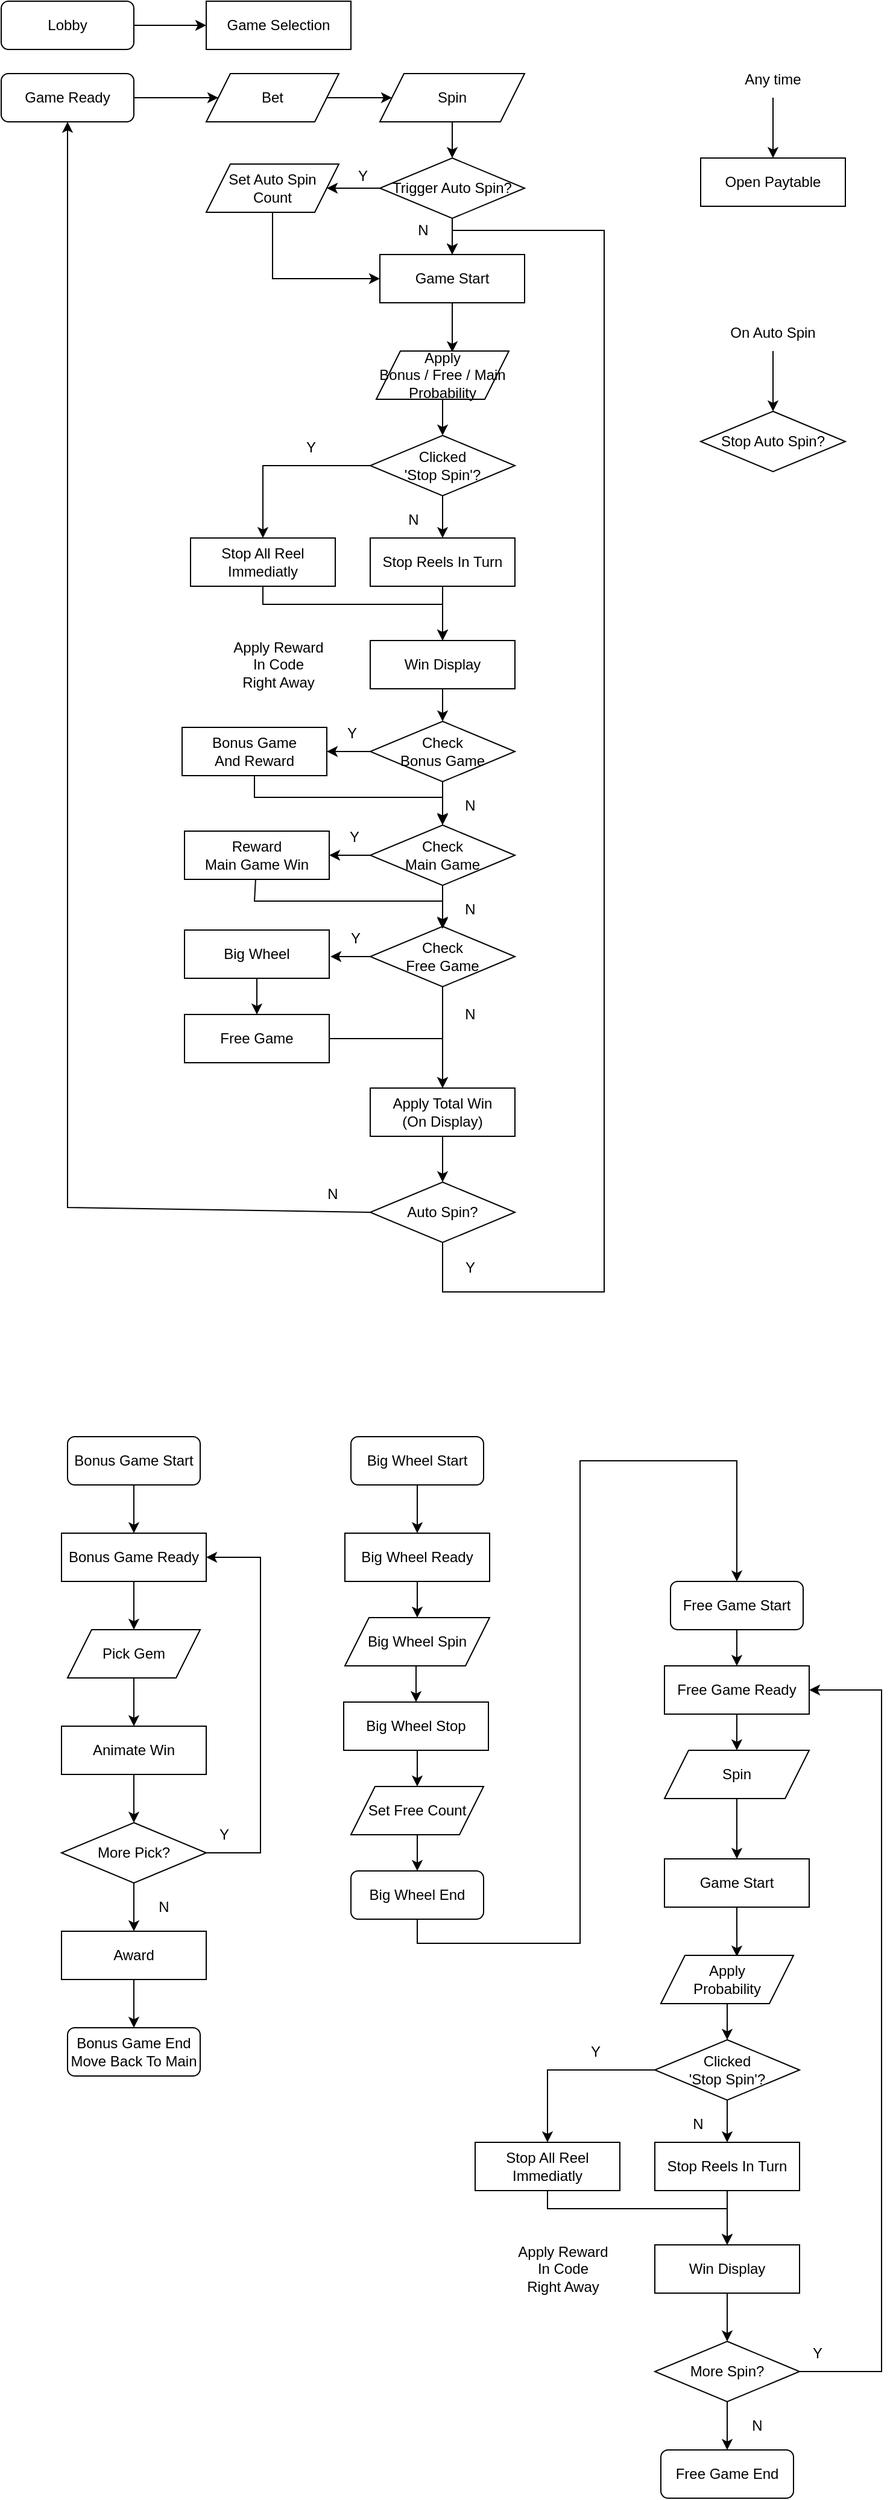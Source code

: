 <mxfile version="20.4.2" type="device" pages="3"><diagram id="xVKIVA04zqg0JtxcLZuO" name="GameFlow"><mxGraphModel dx="582" dy="2771" grid="1" gridSize="10" guides="1" tooltips="1" connect="1" arrows="1" fold="1" page="1" pageScale="1" pageWidth="827" pageHeight="1169" math="0" shadow="0"><root><mxCell id="0"/><mxCell id="1" parent="0"/><mxCell id="iy7_wVQDmcgNxi1EKcc2-1" value="Lobby" style="rounded=1;whiteSpace=wrap;html=1;" parent="1" vertex="1"><mxGeometry x="40" y="-1140" width="110" height="40" as="geometry"/></mxCell><mxCell id="iy7_wVQDmcgNxi1EKcc2-2" value="Game Selection" style="rounded=0;whiteSpace=wrap;html=1;" parent="1" vertex="1"><mxGeometry x="210" y="-1140" width="120" height="40" as="geometry"/></mxCell><mxCell id="iy7_wVQDmcgNxi1EKcc2-3" value="" style="endArrow=classic;html=1;rounded=0;exitX=1;exitY=0.5;exitDx=0;exitDy=0;entryX=0;entryY=0.5;entryDx=0;entryDy=0;" parent="1" source="iy7_wVQDmcgNxi1EKcc2-1" target="iy7_wVQDmcgNxi1EKcc2-2" edge="1"><mxGeometry width="50" height="50" relative="1" as="geometry"><mxPoint x="380" y="-680" as="sourcePoint"/><mxPoint x="430" y="-730" as="targetPoint"/></mxGeometry></mxCell><mxCell id="iy7_wVQDmcgNxi1EKcc2-4" value="Game Ready" style="rounded=1;whiteSpace=wrap;html=1;" parent="1" vertex="1"><mxGeometry x="40" y="-1080" width="110" height="40" as="geometry"/></mxCell><mxCell id="iy7_wVQDmcgNxi1EKcc2-5" value="Bet" style="shape=parallelogram;perimeter=parallelogramPerimeter;whiteSpace=wrap;html=1;fixedSize=1;" parent="1" vertex="1"><mxGeometry x="210" y="-1080" width="110" height="40" as="geometry"/></mxCell><mxCell id="iy7_wVQDmcgNxi1EKcc2-6" value="" style="endArrow=classic;html=1;rounded=0;exitX=1;exitY=0.5;exitDx=0;exitDy=0;entryX=0;entryY=0.5;entryDx=0;entryDy=0;" parent="1" source="iy7_wVQDmcgNxi1EKcc2-4" target="iy7_wVQDmcgNxi1EKcc2-5" edge="1"><mxGeometry width="50" height="50" relative="1" as="geometry"><mxPoint x="140" y="-1020" as="sourcePoint"/><mxPoint x="190" y="-1070" as="targetPoint"/></mxGeometry></mxCell><mxCell id="iy7_wVQDmcgNxi1EKcc2-7" value="Spin" style="shape=parallelogram;perimeter=parallelogramPerimeter;whiteSpace=wrap;html=1;fixedSize=1;" parent="1" vertex="1"><mxGeometry x="354" y="-1080" width="120" height="40" as="geometry"/></mxCell><mxCell id="iy7_wVQDmcgNxi1EKcc2-9" value="" style="endArrow=classic;html=1;rounded=0;exitX=1;exitY=0.5;exitDx=0;exitDy=0;entryX=0;entryY=0.5;entryDx=0;entryDy=0;" parent="1" source="iy7_wVQDmcgNxi1EKcc2-5" target="iy7_wVQDmcgNxi1EKcc2-7" edge="1"><mxGeometry width="50" height="50" relative="1" as="geometry"><mxPoint x="320" y="-1030" as="sourcePoint"/><mxPoint x="370" y="-1080" as="targetPoint"/></mxGeometry></mxCell><mxCell id="iy7_wVQDmcgNxi1EKcc2-10" value="Trigger Auto Spin?" style="rhombus;whiteSpace=wrap;html=1;" parent="1" vertex="1"><mxGeometry x="354" y="-1010" width="120" height="50" as="geometry"/></mxCell><mxCell id="iy7_wVQDmcgNxi1EKcc2-11" value="" style="endArrow=classic;html=1;rounded=0;exitX=0.5;exitY=1;exitDx=0;exitDy=0;" parent="1" source="iy7_wVQDmcgNxi1EKcc2-7" target="iy7_wVQDmcgNxi1EKcc2-10" edge="1"><mxGeometry width="50" height="50" relative="1" as="geometry"><mxPoint x="400" y="-930" as="sourcePoint"/><mxPoint x="450" y="-980" as="targetPoint"/></mxGeometry></mxCell><mxCell id="iy7_wVQDmcgNxi1EKcc2-12" value="Set Auto Spin Count" style="shape=parallelogram;perimeter=parallelogramPerimeter;whiteSpace=wrap;html=1;fixedSize=1;" parent="1" vertex="1"><mxGeometry x="210" y="-1005" width="110" height="40" as="geometry"/></mxCell><mxCell id="iy7_wVQDmcgNxi1EKcc2-13" value="" style="endArrow=classic;html=1;rounded=0;exitX=0;exitY=0.5;exitDx=0;exitDy=0;entryX=1;entryY=0.5;entryDx=0;entryDy=0;" parent="1" source="iy7_wVQDmcgNxi1EKcc2-10" target="iy7_wVQDmcgNxi1EKcc2-12" edge="1"><mxGeometry width="50" height="50" relative="1" as="geometry"><mxPoint x="380" y="-850" as="sourcePoint"/><mxPoint x="430" y="-900" as="targetPoint"/></mxGeometry></mxCell><mxCell id="iy7_wVQDmcgNxi1EKcc2-14" value="Y" style="text;html=1;strokeColor=none;fillColor=none;align=center;verticalAlign=middle;whiteSpace=wrap;rounded=0;" parent="1" vertex="1"><mxGeometry x="310" y="-1010" width="60" height="30" as="geometry"/></mxCell><mxCell id="iy7_wVQDmcgNxi1EKcc2-15" value="N" style="text;html=1;strokeColor=none;fillColor=none;align=center;verticalAlign=middle;whiteSpace=wrap;rounded=0;" parent="1" vertex="1"><mxGeometry x="360" y="-965" width="60" height="30" as="geometry"/></mxCell><mxCell id="iy7_wVQDmcgNxi1EKcc2-16" value="Game Start" style="rounded=0;whiteSpace=wrap;html=1;" parent="1" vertex="1"><mxGeometry x="354" y="-930" width="120" height="40" as="geometry"/></mxCell><mxCell id="iy7_wVQDmcgNxi1EKcc2-17" value="" style="endArrow=classic;html=1;rounded=0;exitX=0.5;exitY=1;exitDx=0;exitDy=0;entryX=0.5;entryY=0;entryDx=0;entryDy=0;" parent="1" source="iy7_wVQDmcgNxi1EKcc2-10" target="iy7_wVQDmcgNxi1EKcc2-16" edge="1"><mxGeometry width="50" height="50" relative="1" as="geometry"><mxPoint x="424" y="-1030" as="sourcePoint"/><mxPoint x="424" y="-1000" as="targetPoint"/></mxGeometry></mxCell><mxCell id="iy7_wVQDmcgNxi1EKcc2-18" value="" style="endArrow=classic;html=1;rounded=0;exitX=0.5;exitY=1;exitDx=0;exitDy=0;entryX=0;entryY=0.5;entryDx=0;entryDy=0;" parent="1" source="iy7_wVQDmcgNxi1EKcc2-12" target="iy7_wVQDmcgNxi1EKcc2-16" edge="1"><mxGeometry width="50" height="50" relative="1" as="geometry"><mxPoint x="260" y="-900" as="sourcePoint"/><mxPoint x="310" y="-950" as="targetPoint"/><Array as="points"><mxPoint x="265" y="-910"/></Array></mxGeometry></mxCell><mxCell id="iy7_wVQDmcgNxi1EKcc2-20" value="Open Paytable" style="rounded=0;whiteSpace=wrap;html=1;" parent="1" vertex="1"><mxGeometry x="620" y="-1010" width="120" height="40" as="geometry"/></mxCell><mxCell id="iy7_wVQDmcgNxi1EKcc2-21" value="" style="endArrow=classic;html=1;rounded=0;entryX=0.5;entryY=0;entryDx=0;entryDy=0;" parent="1" target="iy7_wVQDmcgNxi1EKcc2-20" edge="1"><mxGeometry width="50" height="50" relative="1" as="geometry"><mxPoint x="680" y="-1060" as="sourcePoint"/><mxPoint x="724" y="-1070" as="targetPoint"/></mxGeometry></mxCell><mxCell id="iy7_wVQDmcgNxi1EKcc2-22" value="Any time" style="text;html=1;strokeColor=none;fillColor=none;align=center;verticalAlign=middle;whiteSpace=wrap;rounded=0;" parent="1" vertex="1"><mxGeometry x="650" y="-1090" width="60" height="30" as="geometry"/></mxCell><mxCell id="iy7_wVQDmcgNxi1EKcc2-24" value="Clicked &lt;br&gt;'Stop Spin'?" style="rhombus;whiteSpace=wrap;html=1;" parent="1" vertex="1"><mxGeometry x="346" y="-780" width="120" height="50" as="geometry"/></mxCell><mxCell id="iy7_wVQDmcgNxi1EKcc2-25" value="" style="endArrow=classic;html=1;rounded=0;exitX=0.5;exitY=1;exitDx=0;exitDy=0;entryX=0.573;entryY=0.025;entryDx=0;entryDy=0;entryPerimeter=0;" parent="1" source="iy7_wVQDmcgNxi1EKcc2-16" target="8o1RN3A3MIadHeVT4F8--1" edge="1"><mxGeometry width="50" height="50" relative="1" as="geometry"><mxPoint x="424" y="-950" as="sourcePoint"/><mxPoint x="480" y="-860" as="targetPoint"/></mxGeometry></mxCell><mxCell id="iy7_wVQDmcgNxi1EKcc2-27" value="" style="endArrow=classic;html=1;rounded=0;entryX=0.5;entryY=0;entryDx=0;entryDy=0;" parent="1" target="iy7_wVQDmcgNxi1EKcc2-51" edge="1"><mxGeometry width="50" height="50" relative="1" as="geometry"><mxPoint x="680" y="-850" as="sourcePoint"/><mxPoint x="680" y="-800" as="targetPoint"/></mxGeometry></mxCell><mxCell id="iy7_wVQDmcgNxi1EKcc2-28" value="On Auto Spin" style="text;html=1;strokeColor=none;fillColor=none;align=center;verticalAlign=middle;whiteSpace=wrap;rounded=0;" parent="1" vertex="1"><mxGeometry x="635" y="-880" width="90" height="30" as="geometry"/></mxCell><mxCell id="iy7_wVQDmcgNxi1EKcc2-34" value="N" style="text;html=1;strokeColor=none;fillColor=none;align=center;verticalAlign=middle;whiteSpace=wrap;rounded=0;" parent="1" vertex="1"><mxGeometry x="367" y="-720" width="30" height="20" as="geometry"/></mxCell><mxCell id="iy7_wVQDmcgNxi1EKcc2-35" value="Stop Reels In Turn" style="rounded=0;whiteSpace=wrap;html=1;" parent="1" vertex="1"><mxGeometry x="346" y="-695" width="120" height="40" as="geometry"/></mxCell><mxCell id="iy7_wVQDmcgNxi1EKcc2-36" value="" style="endArrow=classic;html=1;rounded=0;exitX=0.5;exitY=1;exitDx=0;exitDy=0;entryX=0.5;entryY=0;entryDx=0;entryDy=0;" parent="1" source="iy7_wVQDmcgNxi1EKcc2-24" target="iy7_wVQDmcgNxi1EKcc2-35" edge="1"><mxGeometry width="50" height="50" relative="1" as="geometry"><mxPoint x="406" y="-725" as="sourcePoint"/><mxPoint x="416" y="-765" as="targetPoint"/></mxGeometry></mxCell><mxCell id="iy7_wVQDmcgNxi1EKcc2-37" value="" style="endArrow=classic;html=1;rounded=0;exitX=0.5;exitY=1;exitDx=0;exitDy=0;entryX=0.5;entryY=0;entryDx=0;entryDy=0;" parent="1" source="iy7_wVQDmcgNxi1EKcc2-35" target="8o1RN3A3MIadHeVT4F8--6" edge="1"><mxGeometry width="50" height="50" relative="1" as="geometry"><mxPoint x="416" y="-715" as="sourcePoint"/><mxPoint x="406" y="-625" as="targetPoint"/></mxGeometry></mxCell><mxCell id="iy7_wVQDmcgNxi1EKcc2-38" value="Stop All Reel Immediatly" style="rounded=0;whiteSpace=wrap;html=1;" parent="1" vertex="1"><mxGeometry x="197" y="-695" width="120" height="40" as="geometry"/></mxCell><mxCell id="iy7_wVQDmcgNxi1EKcc2-39" value="" style="endArrow=classic;html=1;rounded=0;exitX=0;exitY=0.5;exitDx=0;exitDy=0;entryX=0.5;entryY=0;entryDx=0;entryDy=0;" parent="1" source="iy7_wVQDmcgNxi1EKcc2-24" target="iy7_wVQDmcgNxi1EKcc2-38" edge="1"><mxGeometry width="50" height="50" relative="1" as="geometry"><mxPoint x="322.0" y="-756.9" as="sourcePoint"/><mxPoint x="322.18" y="-723.1" as="targetPoint"/><Array as="points"><mxPoint x="257" y="-755"/></Array></mxGeometry></mxCell><mxCell id="iy7_wVQDmcgNxi1EKcc2-40" value="Y" style="text;html=1;strokeColor=none;fillColor=none;align=center;verticalAlign=middle;whiteSpace=wrap;rounded=0;" parent="1" vertex="1"><mxGeometry x="282" y="-780" width="30" height="20" as="geometry"/></mxCell><mxCell id="iy7_wVQDmcgNxi1EKcc2-41" value="Check&lt;br&gt;Bonus Game" style="rhombus;whiteSpace=wrap;html=1;" parent="1" vertex="1"><mxGeometry x="346" y="-543" width="120" height="50" as="geometry"/></mxCell><mxCell id="iy7_wVQDmcgNxi1EKcc2-43" value="N" style="text;html=1;strokeColor=none;fillColor=none;align=center;verticalAlign=middle;whiteSpace=wrap;rounded=0;" parent="1" vertex="1"><mxGeometry x="414" y="-483" width="30" height="20" as="geometry"/></mxCell><mxCell id="iy7_wVQDmcgNxi1EKcc2-45" value="" style="endArrow=classic;html=1;rounded=0;exitX=0.5;exitY=1;exitDx=0;exitDy=0;entryX=0.5;entryY=0;entryDx=0;entryDy=0;" parent="1" source="iy7_wVQDmcgNxi1EKcc2-41" edge="1"><mxGeometry width="50" height="50" relative="1" as="geometry"><mxPoint x="406" y="-488" as="sourcePoint"/><mxPoint x="406" y="-458" as="targetPoint"/></mxGeometry></mxCell><mxCell id="iy7_wVQDmcgNxi1EKcc2-47" value="Bonus Game&lt;br&gt;And Reward" style="rounded=0;whiteSpace=wrap;html=1;" parent="1" vertex="1"><mxGeometry x="190" y="-538" width="120" height="40" as="geometry"/></mxCell><mxCell id="iy7_wVQDmcgNxi1EKcc2-48" value="" style="endArrow=classic;html=1;rounded=0;exitX=0;exitY=0.5;exitDx=0;exitDy=0;entryX=1;entryY=0.5;entryDx=0;entryDy=0;" parent="1" source="iy7_wVQDmcgNxi1EKcc2-41" target="iy7_wVQDmcgNxi1EKcc2-47" edge="1"><mxGeometry width="50" height="50" relative="1" as="geometry"><mxPoint x="322.0" y="-519.9" as="sourcePoint"/><mxPoint x="322.18" y="-486.1" as="targetPoint"/><Array as="points"/></mxGeometry></mxCell><mxCell id="iy7_wVQDmcgNxi1EKcc2-49" value="Y" style="text;html=1;strokeColor=none;fillColor=none;align=center;verticalAlign=middle;whiteSpace=wrap;rounded=0;" parent="1" vertex="1"><mxGeometry x="316" y="-543" width="30" height="20" as="geometry"/></mxCell><mxCell id="iy7_wVQDmcgNxi1EKcc2-50" value="" style="endArrow=classic;html=1;rounded=0;exitX=0.5;exitY=1;exitDx=0;exitDy=0;entryX=0.5;entryY=0;entryDx=0;entryDy=0;" parent="1" source="iy7_wVQDmcgNxi1EKcc2-38" target="8o1RN3A3MIadHeVT4F8--6" edge="1"><mxGeometry width="50" height="50" relative="1" as="geometry"><mxPoint x="356" y="-745" as="sourcePoint"/><mxPoint x="267" y="-685" as="targetPoint"/><Array as="points"><mxPoint x="257" y="-640"/><mxPoint x="406" y="-640"/></Array></mxGeometry></mxCell><mxCell id="iy7_wVQDmcgNxi1EKcc2-51" value="Stop Auto Spin?" style="rhombus;whiteSpace=wrap;html=1;" parent="1" vertex="1"><mxGeometry x="620" y="-800" width="120" height="50" as="geometry"/></mxCell><mxCell id="iy7_wVQDmcgNxi1EKcc2-55" value="Check&lt;br&gt;Main Game" style="rhombus;whiteSpace=wrap;html=1;" parent="1" vertex="1"><mxGeometry x="346" y="-457" width="120" height="50" as="geometry"/></mxCell><mxCell id="iy7_wVQDmcgNxi1EKcc2-56" value="N" style="text;html=1;strokeColor=none;fillColor=none;align=center;verticalAlign=middle;whiteSpace=wrap;rounded=0;" parent="1" vertex="1"><mxGeometry x="414" y="-397" width="30" height="20" as="geometry"/></mxCell><mxCell id="iy7_wVQDmcgNxi1EKcc2-57" value="" style="endArrow=classic;html=1;rounded=0;exitX=0.5;exitY=1;exitDx=0;exitDy=0;entryX=0.5;entryY=0;entryDx=0;entryDy=0;" parent="1" source="iy7_wVQDmcgNxi1EKcc2-55" edge="1"><mxGeometry width="50" height="50" relative="1" as="geometry"><mxPoint x="406" y="-402" as="sourcePoint"/><mxPoint x="406" y="-372" as="targetPoint"/></mxGeometry></mxCell><mxCell id="iy7_wVQDmcgNxi1EKcc2-58" value="Check&lt;br&gt;Free Game" style="rhombus;whiteSpace=wrap;html=1;" parent="1" vertex="1"><mxGeometry x="346" y="-373" width="120" height="50" as="geometry"/></mxCell><mxCell id="iy7_wVQDmcgNxi1EKcc2-59" value="N" style="text;html=1;strokeColor=none;fillColor=none;align=center;verticalAlign=middle;whiteSpace=wrap;rounded=0;" parent="1" vertex="1"><mxGeometry x="414" y="-310" width="30" height="20" as="geometry"/></mxCell><mxCell id="8o1RN3A3MIadHeVT4F8--4" value="" style="edgeStyle=orthogonalEdgeStyle;rounded=0;orthogonalLoop=1;jettySize=auto;html=1;" parent="1" source="8o1RN3A3MIadHeVT4F8--1" target="iy7_wVQDmcgNxi1EKcc2-24" edge="1"><mxGeometry relative="1" as="geometry"/></mxCell><mxCell id="8o1RN3A3MIadHeVT4F8--1" value="Apply&lt;br&gt;Bonus / Free / Main&lt;br&gt;Probability" style="shape=parallelogram;perimeter=parallelogramPerimeter;whiteSpace=wrap;html=1;fixedSize=1;" parent="1" vertex="1"><mxGeometry x="351" y="-850" width="110" height="40" as="geometry"/></mxCell><mxCell id="8o1RN3A3MIadHeVT4F8--6" value="Win Display" style="rounded=0;whiteSpace=wrap;html=1;" parent="1" vertex="1"><mxGeometry x="346" y="-610" width="120" height="40" as="geometry"/></mxCell><mxCell id="8o1RN3A3MIadHeVT4F8--8" value="" style="endArrow=classic;html=1;rounded=0;exitX=0.5;exitY=1;exitDx=0;exitDy=0;" parent="1" source="8o1RN3A3MIadHeVT4F8--6" target="iy7_wVQDmcgNxi1EKcc2-41" edge="1"><mxGeometry width="50" height="50" relative="1" as="geometry"><mxPoint x="260" y="-620" as="sourcePoint"/><mxPoint x="310" y="-670" as="targetPoint"/></mxGeometry></mxCell><mxCell id="8o1RN3A3MIadHeVT4F8--9" value="Reward &lt;br&gt;Main Game Win" style="rounded=0;whiteSpace=wrap;html=1;" parent="1" vertex="1"><mxGeometry x="192" y="-452" width="120" height="40" as="geometry"/></mxCell><mxCell id="8o1RN3A3MIadHeVT4F8--10" value="" style="endArrow=classic;html=1;rounded=0;entryX=1;entryY=0.5;entryDx=0;entryDy=0;exitX=0;exitY=0.5;exitDx=0;exitDy=0;" parent="1" source="iy7_wVQDmcgNxi1EKcc2-55" target="8o1RN3A3MIadHeVT4F8--9" edge="1"><mxGeometry width="50" height="50" relative="1" as="geometry"><mxPoint x="330" y="-410" as="sourcePoint"/><mxPoint x="324.18" y="-400.1" as="targetPoint"/><Array as="points"/></mxGeometry></mxCell><mxCell id="8o1RN3A3MIadHeVT4F8--11" value="Y" style="text;html=1;strokeColor=none;fillColor=none;align=center;verticalAlign=middle;whiteSpace=wrap;rounded=0;" parent="1" vertex="1"><mxGeometry x="318" y="-457" width="30" height="20" as="geometry"/></mxCell><mxCell id="8o1RN3A3MIadHeVT4F8--13" value="" style="endArrow=classic;html=1;rounded=0;exitX=0.5;exitY=1;exitDx=0;exitDy=0;entryX=0.5;entryY=0;entryDx=0;entryDy=0;" parent="1" source="iy7_wVQDmcgNxi1EKcc2-47" target="iy7_wVQDmcgNxi1EKcc2-55" edge="1"><mxGeometry width="50" height="50" relative="1" as="geometry"><mxPoint x="267" y="-645" as="sourcePoint"/><mxPoint x="410" y="-460" as="targetPoint"/><Array as="points"><mxPoint x="250" y="-480"/><mxPoint x="406" y="-480"/></Array></mxGeometry></mxCell><mxCell id="8o1RN3A3MIadHeVT4F8--14" value="" style="endArrow=classic;html=1;rounded=0;entryX=0.5;entryY=0;entryDx=0;entryDy=0;" parent="1" source="8o1RN3A3MIadHeVT4F8--9" edge="1"><mxGeometry width="50" height="50" relative="1" as="geometry"><mxPoint x="250" y="-410" as="sourcePoint"/><mxPoint x="406" y="-371.0" as="targetPoint"/><Array as="points"><mxPoint x="250" y="-394"/><mxPoint x="406" y="-394"/></Array></mxGeometry></mxCell><mxCell id="8o1RN3A3MIadHeVT4F8--15" value="Big Wheel" style="rounded=0;whiteSpace=wrap;html=1;" parent="1" vertex="1"><mxGeometry x="192" y="-370" width="120" height="40" as="geometry"/></mxCell><mxCell id="8o1RN3A3MIadHeVT4F8--17" value="" style="endArrow=classic;html=1;rounded=0;entryX=1;entryY=0.5;entryDx=0;entryDy=0;exitX=0;exitY=0.5;exitDx=0;exitDy=0;" parent="1" edge="1"><mxGeometry width="50" height="50" relative="1" as="geometry"><mxPoint x="347" y="-348.0" as="sourcePoint"/><mxPoint x="313" y="-348.0" as="targetPoint"/><Array as="points"/></mxGeometry></mxCell><mxCell id="8o1RN3A3MIadHeVT4F8--18" value="Y" style="text;html=1;strokeColor=none;fillColor=none;align=center;verticalAlign=middle;whiteSpace=wrap;rounded=0;" parent="1" vertex="1"><mxGeometry x="319" y="-373" width="30" height="20" as="geometry"/></mxCell><mxCell id="8o1RN3A3MIadHeVT4F8--19" value="Apply Total Win&lt;br&gt;(On Display)" style="rounded=0;whiteSpace=wrap;html=1;" parent="1" vertex="1"><mxGeometry x="346" y="-239" width="120" height="40" as="geometry"/></mxCell><mxCell id="8o1RN3A3MIadHeVT4F8--20" value="Apply Reward&lt;br&gt;In Code&lt;br&gt;Right Away" style="text;html=1;strokeColor=none;fillColor=none;align=center;verticalAlign=middle;whiteSpace=wrap;rounded=0;" parent="1" vertex="1"><mxGeometry x="225" y="-615.5" width="90" height="51" as="geometry"/></mxCell><mxCell id="8o1RN3A3MIadHeVT4F8--21" value="Auto Spin?" style="rhombus;whiteSpace=wrap;html=1;" parent="1" vertex="1"><mxGeometry x="346" y="-161" width="120" height="50" as="geometry"/></mxCell><mxCell id="8o1RN3A3MIadHeVT4F8--22" value="" style="endArrow=classic;html=1;rounded=0;exitX=0.5;exitY=1;exitDx=0;exitDy=0;" parent="1" source="8o1RN3A3MIadHeVT4F8--19" target="8o1RN3A3MIadHeVT4F8--21" edge="1"><mxGeometry width="50" height="50" relative="1" as="geometry"><mxPoint x="300" y="-581" as="sourcePoint"/><mxPoint x="350" y="-631" as="targetPoint"/></mxGeometry></mxCell><mxCell id="8o1RN3A3MIadHeVT4F8--23" value="" style="endArrow=classic;html=1;rounded=0;exitX=0;exitY=0.5;exitDx=0;exitDy=0;entryX=0.5;entryY=1;entryDx=0;entryDy=0;" parent="1" source="8o1RN3A3MIadHeVT4F8--21" target="iy7_wVQDmcgNxi1EKcc2-4" edge="1"><mxGeometry width="50" height="50" relative="1" as="geometry"><mxPoint x="300" y="-630" as="sourcePoint"/><mxPoint x="350" y="-680" as="targetPoint"/><Array as="points"><mxPoint x="95" y="-140"/></Array></mxGeometry></mxCell><mxCell id="8o1RN3A3MIadHeVT4F8--24" value="N" style="text;html=1;strokeColor=none;fillColor=none;align=center;verticalAlign=middle;whiteSpace=wrap;rounded=0;" parent="1" vertex="1"><mxGeometry x="300" y="-161" width="30" height="20" as="geometry"/></mxCell><mxCell id="8o1RN3A3MIadHeVT4F8--25" value="" style="endArrow=classic;html=1;rounded=0;exitX=0.5;exitY=1;exitDx=0;exitDy=0;entryX=0.5;entryY=0;entryDx=0;entryDy=0;" parent="1" source="8o1RN3A3MIadHeVT4F8--21" target="iy7_wVQDmcgNxi1EKcc2-16" edge="1"><mxGeometry width="50" height="50" relative="1" as="geometry"><mxPoint x="300" y="-630" as="sourcePoint"/><mxPoint x="350" y="-680" as="targetPoint"/><Array as="points"><mxPoint x="406" y="-70"/><mxPoint x="540" y="-70"/><mxPoint x="540" y="-950"/><mxPoint x="414" y="-950"/></Array></mxGeometry></mxCell><mxCell id="2TTtizGSGuXz4UE0DRA3-1" value="Free Game" style="rounded=0;whiteSpace=wrap;html=1;" parent="1" vertex="1"><mxGeometry x="192" y="-300" width="120" height="40" as="geometry"/></mxCell><mxCell id="2TTtizGSGuXz4UE0DRA3-4" value="" style="endArrow=classic;html=1;rounded=0;exitX=0.5;exitY=1;exitDx=0;exitDy=0;entryX=0.5;entryY=0;entryDx=0;entryDy=0;" parent="1" source="8o1RN3A3MIadHeVT4F8--15" target="2TTtizGSGuXz4UE0DRA3-1" edge="1"><mxGeometry width="50" height="50" relative="1" as="geometry"><mxPoint x="320" y="-1050" as="sourcePoint"/><mxPoint x="374" y="-1050" as="targetPoint"/></mxGeometry></mxCell><mxCell id="2TTtizGSGuXz4UE0DRA3-5" value="" style="endArrow=classic;html=1;rounded=0;exitX=1;exitY=0.5;exitDx=0;exitDy=0;entryX=0.5;entryY=0;entryDx=0;entryDy=0;" parent="1" source="2TTtizGSGuXz4UE0DRA3-1" target="8o1RN3A3MIadHeVT4F8--19" edge="1"><mxGeometry width="50" height="50" relative="1" as="geometry"><mxPoint x="262" y="-320" as="sourcePoint"/><mxPoint x="262" y="-290" as="targetPoint"/><Array as="points"><mxPoint x="406" y="-280"/></Array></mxGeometry></mxCell><mxCell id="2TTtizGSGuXz4UE0DRA3-6" value="" style="endArrow=classic;html=1;rounded=0;exitX=0.5;exitY=1;exitDx=0;exitDy=0;entryX=0.5;entryY=0;entryDx=0;entryDy=0;" parent="1" source="iy7_wVQDmcgNxi1EKcc2-58" target="8o1RN3A3MIadHeVT4F8--19" edge="1"><mxGeometry width="50" height="50" relative="1" as="geometry"><mxPoint x="272" y="-310" as="sourcePoint"/><mxPoint x="272" y="-280" as="targetPoint"/></mxGeometry></mxCell><mxCell id="2TTtizGSGuXz4UE0DRA3-8" value="Y" style="text;html=1;strokeColor=none;fillColor=none;align=center;verticalAlign=middle;whiteSpace=wrap;rounded=0;" parent="1" vertex="1"><mxGeometry x="414" y="-100" width="30" height="20" as="geometry"/></mxCell><mxCell id="g6VdBWyHEfvNZiZGH9AZ-4" style="edgeStyle=orthogonalEdgeStyle;rounded=0;orthogonalLoop=1;jettySize=auto;html=1;exitX=0.5;exitY=1;exitDx=0;exitDy=0;entryX=0.5;entryY=0;entryDx=0;entryDy=0;" parent="1" source="g6VdBWyHEfvNZiZGH9AZ-1" target="g6VdBWyHEfvNZiZGH9AZ-3" edge="1"><mxGeometry relative="1" as="geometry"/></mxCell><mxCell id="g6VdBWyHEfvNZiZGH9AZ-1" value="Bonus Game Start" style="rounded=1;whiteSpace=wrap;html=1;" parent="1" vertex="1"><mxGeometry x="95" y="50" width="110" height="40" as="geometry"/></mxCell><mxCell id="g6VdBWyHEfvNZiZGH9AZ-6" style="edgeStyle=orthogonalEdgeStyle;rounded=0;orthogonalLoop=1;jettySize=auto;html=1;exitX=0.5;exitY=1;exitDx=0;exitDy=0;entryX=0.5;entryY=0;entryDx=0;entryDy=0;" parent="1" source="g6VdBWyHEfvNZiZGH9AZ-3" target="g6VdBWyHEfvNZiZGH9AZ-5" edge="1"><mxGeometry relative="1" as="geometry"/></mxCell><mxCell id="g6VdBWyHEfvNZiZGH9AZ-3" value="Bonus Game Ready" style="rounded=0;whiteSpace=wrap;html=1;" parent="1" vertex="1"><mxGeometry x="90" y="130" width="120" height="40" as="geometry"/></mxCell><mxCell id="g6VdBWyHEfvNZiZGH9AZ-8" style="edgeStyle=orthogonalEdgeStyle;rounded=0;orthogonalLoop=1;jettySize=auto;html=1;exitX=0.5;exitY=1;exitDx=0;exitDy=0;entryX=0.5;entryY=0;entryDx=0;entryDy=0;" parent="1" source="g6VdBWyHEfvNZiZGH9AZ-5" target="g6VdBWyHEfvNZiZGH9AZ-7" edge="1"><mxGeometry relative="1" as="geometry"/></mxCell><mxCell id="g6VdBWyHEfvNZiZGH9AZ-5" value="Pick Gem" style="shape=parallelogram;perimeter=parallelogramPerimeter;whiteSpace=wrap;html=1;fixedSize=1;" parent="1" vertex="1"><mxGeometry x="95" y="210" width="110" height="40" as="geometry"/></mxCell><mxCell id="g6VdBWyHEfvNZiZGH9AZ-10" style="edgeStyle=orthogonalEdgeStyle;rounded=0;orthogonalLoop=1;jettySize=auto;html=1;exitX=0.5;exitY=1;exitDx=0;exitDy=0;entryX=0.5;entryY=0;entryDx=0;entryDy=0;" parent="1" source="g6VdBWyHEfvNZiZGH9AZ-7" target="g6VdBWyHEfvNZiZGH9AZ-9" edge="1"><mxGeometry relative="1" as="geometry"/></mxCell><mxCell id="g6VdBWyHEfvNZiZGH9AZ-7" value="Animate Win" style="rounded=0;whiteSpace=wrap;html=1;" parent="1" vertex="1"><mxGeometry x="90" y="290" width="120" height="40" as="geometry"/></mxCell><mxCell id="g6VdBWyHEfvNZiZGH9AZ-11" style="edgeStyle=orthogonalEdgeStyle;rounded=0;orthogonalLoop=1;jettySize=auto;html=1;entryX=1;entryY=0.5;entryDx=0;entryDy=0;" parent="1" source="g6VdBWyHEfvNZiZGH9AZ-9" target="g6VdBWyHEfvNZiZGH9AZ-3" edge="1"><mxGeometry relative="1" as="geometry"><Array as="points"><mxPoint x="255" y="395"/><mxPoint x="255" y="150"/></Array></mxGeometry></mxCell><mxCell id="g6VdBWyHEfvNZiZGH9AZ-14" style="edgeStyle=orthogonalEdgeStyle;rounded=0;orthogonalLoop=1;jettySize=auto;html=1;exitX=0.5;exitY=1;exitDx=0;exitDy=0;entryX=0.5;entryY=0;entryDx=0;entryDy=0;" parent="1" source="g6VdBWyHEfvNZiZGH9AZ-9" target="g6VdBWyHEfvNZiZGH9AZ-13" edge="1"><mxGeometry relative="1" as="geometry"/></mxCell><mxCell id="g6VdBWyHEfvNZiZGH9AZ-9" value="More Pick?" style="rhombus;whiteSpace=wrap;html=1;" parent="1" vertex="1"><mxGeometry x="90" y="370" width="120" height="50" as="geometry"/></mxCell><mxCell id="g6VdBWyHEfvNZiZGH9AZ-12" value="Y" style="text;html=1;strokeColor=none;fillColor=none;align=center;verticalAlign=middle;whiteSpace=wrap;rounded=0;" parent="1" vertex="1"><mxGeometry x="210" y="370" width="30" height="20" as="geometry"/></mxCell><mxCell id="g6VdBWyHEfvNZiZGH9AZ-16" style="edgeStyle=orthogonalEdgeStyle;rounded=0;orthogonalLoop=1;jettySize=auto;html=1;exitX=0.5;exitY=1;exitDx=0;exitDy=0;entryX=0.5;entryY=0;entryDx=0;entryDy=0;" parent="1" source="g6VdBWyHEfvNZiZGH9AZ-13" target="g6VdBWyHEfvNZiZGH9AZ-15" edge="1"><mxGeometry relative="1" as="geometry"/></mxCell><mxCell id="g6VdBWyHEfvNZiZGH9AZ-13" value="Award" style="rounded=0;whiteSpace=wrap;html=1;" parent="1" vertex="1"><mxGeometry x="90" y="460" width="120" height="40" as="geometry"/></mxCell><mxCell id="g6VdBWyHEfvNZiZGH9AZ-15" value="Bonus Game End&lt;br&gt;Move Back To Main" style="rounded=1;whiteSpace=wrap;html=1;" parent="1" vertex="1"><mxGeometry x="95" y="540" width="110" height="40" as="geometry"/></mxCell><mxCell id="8NyUh04J1aSb9nfdoEx2-3" style="edgeStyle=orthogonalEdgeStyle;rounded=0;orthogonalLoop=1;jettySize=auto;html=1;exitX=0.5;exitY=1;exitDx=0;exitDy=0;entryX=0.5;entryY=0;entryDx=0;entryDy=0;" parent="1" source="8NyUh04J1aSb9nfdoEx2-1" target="8NyUh04J1aSb9nfdoEx2-2" edge="1"><mxGeometry relative="1" as="geometry"/></mxCell><mxCell id="8NyUh04J1aSb9nfdoEx2-1" value="Big Wheel Start" style="rounded=1;whiteSpace=wrap;html=1;" parent="1" vertex="1"><mxGeometry x="330" y="50" width="110" height="40" as="geometry"/></mxCell><mxCell id="8NyUh04J1aSb9nfdoEx2-19" style="edgeStyle=orthogonalEdgeStyle;rounded=0;orthogonalLoop=1;jettySize=auto;html=1;exitX=0.5;exitY=1;exitDx=0;exitDy=0;entryX=0.5;entryY=0;entryDx=0;entryDy=0;" parent="1" source="8NyUh04J1aSb9nfdoEx2-2" target="8NyUh04J1aSb9nfdoEx2-18" edge="1"><mxGeometry relative="1" as="geometry"/></mxCell><mxCell id="8NyUh04J1aSb9nfdoEx2-2" value="Big Wheel Ready" style="rounded=0;whiteSpace=wrap;html=1;" parent="1" vertex="1"><mxGeometry x="325" y="130" width="120" height="40" as="geometry"/></mxCell><mxCell id="8NyUh04J1aSb9nfdoEx2-9" style="edgeStyle=orthogonalEdgeStyle;rounded=0;orthogonalLoop=1;jettySize=auto;html=1;exitX=0.5;exitY=1;exitDx=0;exitDy=0;entryX=0.5;entryY=0;entryDx=0;entryDy=0;" parent="1" source="8NyUh04J1aSb9nfdoEx2-6" target="8NyUh04J1aSb9nfdoEx2-8" edge="1"><mxGeometry relative="1" as="geometry"/></mxCell><mxCell id="8NyUh04J1aSb9nfdoEx2-6" value="Big Wheel Stop" style="rounded=0;whiteSpace=wrap;html=1;" parent="1" vertex="1"><mxGeometry x="324" y="270" width="120" height="40" as="geometry"/></mxCell><mxCell id="8NyUh04J1aSb9nfdoEx2-12" style="edgeStyle=orthogonalEdgeStyle;rounded=0;orthogonalLoop=1;jettySize=auto;html=1;exitX=0.5;exitY=1;exitDx=0;exitDy=0;entryX=0.5;entryY=0;entryDx=0;entryDy=0;" parent="1" source="8NyUh04J1aSb9nfdoEx2-8" target="8NyUh04J1aSb9nfdoEx2-11" edge="1"><mxGeometry relative="1" as="geometry"/></mxCell><mxCell id="8NyUh04J1aSb9nfdoEx2-8" value="Set Free Count" style="shape=parallelogram;perimeter=parallelogramPerimeter;whiteSpace=wrap;html=1;fixedSize=1;" parent="1" vertex="1"><mxGeometry x="330" y="340" width="110" height="40" as="geometry"/></mxCell><mxCell id="8NyUh04J1aSb9nfdoEx2-14" style="edgeStyle=orthogonalEdgeStyle;rounded=0;orthogonalLoop=1;jettySize=auto;html=1;exitX=0.5;exitY=1;exitDx=0;exitDy=0;" parent="1" source="8NyUh04J1aSb9nfdoEx2-11" target="8NyUh04J1aSb9nfdoEx2-13" edge="1"><mxGeometry relative="1" as="geometry"><Array as="points"><mxPoint x="385" y="470"/><mxPoint x="520" y="470"/><mxPoint x="520" y="70"/></Array></mxGeometry></mxCell><mxCell id="8NyUh04J1aSb9nfdoEx2-11" value="Big Wheel End" style="rounded=1;whiteSpace=wrap;html=1;" parent="1" vertex="1"><mxGeometry x="330" y="410" width="110" height="40" as="geometry"/></mxCell><mxCell id="8NyUh04J1aSb9nfdoEx2-16" style="edgeStyle=orthogonalEdgeStyle;rounded=0;orthogonalLoop=1;jettySize=auto;html=1;exitX=0.5;exitY=1;exitDx=0;exitDy=0;entryX=0.5;entryY=0;entryDx=0;entryDy=0;" parent="1" source="8NyUh04J1aSb9nfdoEx2-13" target="8NyUh04J1aSb9nfdoEx2-15" edge="1"><mxGeometry relative="1" as="geometry"/></mxCell><mxCell id="8NyUh04J1aSb9nfdoEx2-13" value="Free Game Start" style="rounded=1;whiteSpace=wrap;html=1;" parent="1" vertex="1"><mxGeometry x="595" y="170" width="110" height="40" as="geometry"/></mxCell><mxCell id="8NyUh04J1aSb9nfdoEx2-21" style="edgeStyle=orthogonalEdgeStyle;rounded=0;orthogonalLoop=1;jettySize=auto;html=1;exitX=0.5;exitY=1;exitDx=0;exitDy=0;entryX=0.5;entryY=0;entryDx=0;entryDy=0;" parent="1" source="8NyUh04J1aSb9nfdoEx2-15" target="8NyUh04J1aSb9nfdoEx2-17" edge="1"><mxGeometry relative="1" as="geometry"/></mxCell><mxCell id="8NyUh04J1aSb9nfdoEx2-15" value="Free Game Ready" style="rounded=0;whiteSpace=wrap;html=1;" parent="1" vertex="1"><mxGeometry x="590" y="240" width="120" height="40" as="geometry"/></mxCell><mxCell id="8NyUh04J1aSb9nfdoEx2-41" style="edgeStyle=orthogonalEdgeStyle;rounded=0;orthogonalLoop=1;jettySize=auto;html=1;exitX=0.5;exitY=1;exitDx=0;exitDy=0;entryX=0.5;entryY=0;entryDx=0;entryDy=0;" parent="1" source="8NyUh04J1aSb9nfdoEx2-17" target="8NyUh04J1aSb9nfdoEx2-25" edge="1"><mxGeometry relative="1" as="geometry"/></mxCell><mxCell id="8NyUh04J1aSb9nfdoEx2-17" value="Spin" style="shape=parallelogram;perimeter=parallelogramPerimeter;whiteSpace=wrap;html=1;fixedSize=1;" parent="1" vertex="1"><mxGeometry x="590" y="310" width="120" height="40" as="geometry"/></mxCell><mxCell id="8NyUh04J1aSb9nfdoEx2-20" style="edgeStyle=orthogonalEdgeStyle;rounded=0;orthogonalLoop=1;jettySize=auto;html=1;exitX=0.5;exitY=1;exitDx=0;exitDy=0;entryX=0.5;entryY=0;entryDx=0;entryDy=0;" parent="1" source="8NyUh04J1aSb9nfdoEx2-18" target="8NyUh04J1aSb9nfdoEx2-6" edge="1"><mxGeometry relative="1" as="geometry"/></mxCell><mxCell id="8NyUh04J1aSb9nfdoEx2-18" value="Big Wheel Spin" style="shape=parallelogram;perimeter=parallelogramPerimeter;whiteSpace=wrap;html=1;fixedSize=1;" parent="1" vertex="1"><mxGeometry x="325" y="200" width="120" height="40" as="geometry"/></mxCell><mxCell id="8NyUh04J1aSb9nfdoEx2-25" value="Game Start" style="rounded=0;whiteSpace=wrap;html=1;" parent="1" vertex="1"><mxGeometry x="590" y="400" width="120" height="40" as="geometry"/></mxCell><mxCell id="8NyUh04J1aSb9nfdoEx2-26" value="Clicked &lt;br&gt;'Stop Spin'?" style="rhombus;whiteSpace=wrap;html=1;" parent="1" vertex="1"><mxGeometry x="582" y="550" width="120" height="50" as="geometry"/></mxCell><mxCell id="8NyUh04J1aSb9nfdoEx2-27" value="" style="endArrow=classic;html=1;rounded=0;exitX=0.5;exitY=1;exitDx=0;exitDy=0;entryX=0.573;entryY=0.025;entryDx=0;entryDy=0;entryPerimeter=0;" parent="1" source="8NyUh04J1aSb9nfdoEx2-25" target="8NyUh04J1aSb9nfdoEx2-37" edge="1"><mxGeometry width="50" height="50" relative="1" as="geometry"><mxPoint x="318" y="810" as="sourcePoint"/><mxPoint x="374" y="900" as="targetPoint"/></mxGeometry></mxCell><mxCell id="8NyUh04J1aSb9nfdoEx2-28" value="N" style="text;html=1;strokeColor=none;fillColor=none;align=center;verticalAlign=middle;whiteSpace=wrap;rounded=0;" parent="1" vertex="1"><mxGeometry x="603" y="610" width="30" height="20" as="geometry"/></mxCell><mxCell id="8NyUh04J1aSb9nfdoEx2-29" value="Stop Reels In Turn" style="rounded=0;whiteSpace=wrap;html=1;" parent="1" vertex="1"><mxGeometry x="582" y="635" width="120" height="40" as="geometry"/></mxCell><mxCell id="8NyUh04J1aSb9nfdoEx2-30" value="" style="endArrow=classic;html=1;rounded=0;exitX=0.5;exitY=1;exitDx=0;exitDy=0;entryX=0.5;entryY=0;entryDx=0;entryDy=0;" parent="1" source="8NyUh04J1aSb9nfdoEx2-26" target="8NyUh04J1aSb9nfdoEx2-29" edge="1"><mxGeometry width="50" height="50" relative="1" as="geometry"><mxPoint x="642" y="605" as="sourcePoint"/><mxPoint x="652" y="565" as="targetPoint"/></mxGeometry></mxCell><mxCell id="8NyUh04J1aSb9nfdoEx2-31" value="" style="endArrow=classic;html=1;rounded=0;exitX=0.5;exitY=1;exitDx=0;exitDy=0;entryX=0.5;entryY=0;entryDx=0;entryDy=0;" parent="1" source="8NyUh04J1aSb9nfdoEx2-29" target="8NyUh04J1aSb9nfdoEx2-38" edge="1"><mxGeometry width="50" height="50" relative="1" as="geometry"><mxPoint x="652" y="615" as="sourcePoint"/><mxPoint x="642" y="705" as="targetPoint"/></mxGeometry></mxCell><mxCell id="8NyUh04J1aSb9nfdoEx2-32" value="Stop All Reel Immediatly" style="rounded=0;whiteSpace=wrap;html=1;" parent="1" vertex="1"><mxGeometry x="433" y="635" width="120" height="40" as="geometry"/></mxCell><mxCell id="8NyUh04J1aSb9nfdoEx2-33" value="" style="endArrow=classic;html=1;rounded=0;exitX=0;exitY=0.5;exitDx=0;exitDy=0;entryX=0.5;entryY=0;entryDx=0;entryDy=0;" parent="1" source="8NyUh04J1aSb9nfdoEx2-26" target="8NyUh04J1aSb9nfdoEx2-32" edge="1"><mxGeometry width="50" height="50" relative="1" as="geometry"><mxPoint x="558.0" y="573.1" as="sourcePoint"/><mxPoint x="558.18" y="606.9" as="targetPoint"/><Array as="points"><mxPoint x="493" y="575"/></Array></mxGeometry></mxCell><mxCell id="8NyUh04J1aSb9nfdoEx2-34" value="Y" style="text;html=1;strokeColor=none;fillColor=none;align=center;verticalAlign=middle;whiteSpace=wrap;rounded=0;" parent="1" vertex="1"><mxGeometry x="518" y="550" width="30" height="20" as="geometry"/></mxCell><mxCell id="8NyUh04J1aSb9nfdoEx2-35" value="" style="endArrow=classic;html=1;rounded=0;exitX=0.5;exitY=1;exitDx=0;exitDy=0;entryX=0.5;entryY=0;entryDx=0;entryDy=0;" parent="1" source="8NyUh04J1aSb9nfdoEx2-32" target="8NyUh04J1aSb9nfdoEx2-38" edge="1"><mxGeometry width="50" height="50" relative="1" as="geometry"><mxPoint x="592" y="585" as="sourcePoint"/><mxPoint x="503" y="645" as="targetPoint"/><Array as="points"><mxPoint x="493" y="690"/><mxPoint x="642" y="690"/></Array></mxGeometry></mxCell><mxCell id="8NyUh04J1aSb9nfdoEx2-36" value="" style="edgeStyle=orthogonalEdgeStyle;rounded=0;orthogonalLoop=1;jettySize=auto;html=1;" parent="1" source="8NyUh04J1aSb9nfdoEx2-37" target="8NyUh04J1aSb9nfdoEx2-26" edge="1"><mxGeometry relative="1" as="geometry"/></mxCell><mxCell id="8NyUh04J1aSb9nfdoEx2-37" value="Apply&lt;br&gt;Probability" style="shape=parallelogram;perimeter=parallelogramPerimeter;whiteSpace=wrap;html=1;fixedSize=1;" parent="1" vertex="1"><mxGeometry x="587" y="480" width="110" height="40" as="geometry"/></mxCell><mxCell id="8NyUh04J1aSb9nfdoEx2-43" style="edgeStyle=orthogonalEdgeStyle;rounded=0;orthogonalLoop=1;jettySize=auto;html=1;exitX=0.5;exitY=1;exitDx=0;exitDy=0;entryX=0.5;entryY=0;entryDx=0;entryDy=0;" parent="1" source="8NyUh04J1aSb9nfdoEx2-38" target="8NyUh04J1aSb9nfdoEx2-42" edge="1"><mxGeometry relative="1" as="geometry"/></mxCell><mxCell id="8NyUh04J1aSb9nfdoEx2-38" value="Win Display" style="rounded=0;whiteSpace=wrap;html=1;" parent="1" vertex="1"><mxGeometry x="582" y="720" width="120" height="40" as="geometry"/></mxCell><mxCell id="8NyUh04J1aSb9nfdoEx2-39" value="Apply Reward&lt;br&gt;In Code&lt;br&gt;Right Away" style="text;html=1;strokeColor=none;fillColor=none;align=center;verticalAlign=middle;whiteSpace=wrap;rounded=0;" parent="1" vertex="1"><mxGeometry x="461" y="714.5" width="90" height="51" as="geometry"/></mxCell><mxCell id="8NyUh04J1aSb9nfdoEx2-44" style="edgeStyle=orthogonalEdgeStyle;rounded=0;orthogonalLoop=1;jettySize=auto;html=1;exitX=1;exitY=0.5;exitDx=0;exitDy=0;entryX=1;entryY=0.5;entryDx=0;entryDy=0;" parent="1" source="8NyUh04J1aSb9nfdoEx2-42" target="8NyUh04J1aSb9nfdoEx2-15" edge="1"><mxGeometry relative="1" as="geometry"><Array as="points"><mxPoint x="770" y="825"/><mxPoint x="770" y="260"/></Array></mxGeometry></mxCell><mxCell id="8NyUh04J1aSb9nfdoEx2-46" style="edgeStyle=orthogonalEdgeStyle;rounded=0;orthogonalLoop=1;jettySize=auto;html=1;exitX=0.5;exitY=1;exitDx=0;exitDy=0;entryX=0.5;entryY=0;entryDx=0;entryDy=0;" parent="1" source="8NyUh04J1aSb9nfdoEx2-42" target="8NyUh04J1aSb9nfdoEx2-47" edge="1"><mxGeometry relative="1" as="geometry"><mxPoint x="642.0" y="890.0" as="targetPoint"/></mxGeometry></mxCell><mxCell id="8NyUh04J1aSb9nfdoEx2-42" value="More Spin?" style="rhombus;whiteSpace=wrap;html=1;" parent="1" vertex="1"><mxGeometry x="582" y="800" width="120" height="50" as="geometry"/></mxCell><mxCell id="8NyUh04J1aSb9nfdoEx2-47" value="Free Game End" style="rounded=1;whiteSpace=wrap;html=1;" parent="1" vertex="1"><mxGeometry x="587" y="890" width="110" height="40" as="geometry"/></mxCell><mxCell id="8NyUh04J1aSb9nfdoEx2-50" value="N" style="text;html=1;strokeColor=none;fillColor=none;align=center;verticalAlign=middle;whiteSpace=wrap;rounded=0;" parent="1" vertex="1"><mxGeometry x="160" y="430" width="30" height="20" as="geometry"/></mxCell><mxCell id="8NyUh04J1aSb9nfdoEx2-51" value="Y" style="text;html=1;strokeColor=none;fillColor=none;align=center;verticalAlign=middle;whiteSpace=wrap;rounded=0;" parent="1" vertex="1"><mxGeometry x="702" y="800" width="30" height="20" as="geometry"/></mxCell><mxCell id="8NyUh04J1aSb9nfdoEx2-52" value="N" style="text;html=1;strokeColor=none;fillColor=none;align=center;verticalAlign=middle;whiteSpace=wrap;rounded=0;" parent="1" vertex="1"><mxGeometry x="652" y="860" width="30" height="20" as="geometry"/></mxCell></root></mxGraphModel></diagram><diagram id="X8uAxnd5efZylfTdCug2" name="Lobby"><mxGraphModel dx="582" dy="1602" grid="1" gridSize="10" guides="1" tooltips="1" connect="1" arrows="1" fold="1" page="1" pageScale="1" pageWidth="827" pageHeight="1169" background="#FFFFFF" math="0" shadow="0"><root><mxCell id="0"/><mxCell id="1" parent="0"/><mxCell id="PWSmwQMmvo62AeLzkmuO-6" value="LobbyManager" style="swimlane;fontStyle=0;childLayout=stackLayout;horizontal=1;startSize=26;fillColor=none;horizontalStack=0;resizeParent=1;resizeParentMax=0;resizeLast=0;collapsible=1;marginBottom=0;" parent="1" vertex="1"><mxGeometry x="230" y="40" width="140" height="52" as="geometry"/></mxCell><mxCell id="KTSSUC5YidhcnhaSWeiI-1" value="CommonUIManager" style="swimlane;fontStyle=0;childLayout=stackLayout;horizontal=1;startSize=26;fillColor=none;horizontalStack=0;resizeParent=1;resizeParentMax=0;resizeLast=0;collapsible=1;marginBottom=0;" parent="1" vertex="1"><mxGeometry x="30" y="120" width="140" height="104" as="geometry"/></mxCell><mxCell id="KTSSUC5YidhcnhaSWeiI-2" value="Button m_homeBtn" style="text;strokeColor=none;fillColor=none;align=left;verticalAlign=top;spacingLeft=4;spacingRight=4;overflow=hidden;rotatable=0;points=[[0,0.5],[1,0.5]];portConstraint=eastwest;" parent="KTSSUC5YidhcnhaSWeiI-1" vertex="1"><mxGeometry y="26" width="140" height="26" as="geometry"/></mxCell><mxCell id="KTSSUC5YidhcnhaSWeiI-3" value="Button m_menuBtn" style="text;strokeColor=none;fillColor=none;align=left;verticalAlign=top;spacingLeft=4;spacingRight=4;overflow=hidden;rotatable=0;points=[[0,0.5],[1,0.5]];portConstraint=eastwest;" parent="KTSSUC5YidhcnhaSWeiI-1" vertex="1"><mxGeometry y="52" width="140" height="26" as="geometry"/></mxCell><mxCell id="KTSSUC5YidhcnhaSWeiI-4" value="Text m_myMoney" style="text;strokeColor=none;fillColor=none;align=left;verticalAlign=top;spacingLeft=4;spacingRight=4;overflow=hidden;rotatable=0;points=[[0,0.5],[1,0.5]];portConstraint=eastwest;" parent="KTSSUC5YidhcnhaSWeiI-1" vertex="1"><mxGeometry y="78" width="140" height="26" as="geometry"/></mxCell><mxCell id="KTSSUC5YidhcnhaSWeiI-5" value="CommonSoundManager" style="swimlane;fontStyle=0;childLayout=stackLayout;horizontal=1;startSize=26;fillColor=none;horizontalStack=0;resizeParent=1;resizeParentMax=0;resizeLast=0;collapsible=1;marginBottom=0;" parent="1" vertex="1"><mxGeometry x="30" y="250" width="140" height="52" as="geometry"/></mxCell><mxCell id="KTSSUC5YidhcnhaSWeiI-6" value="PlayerData" style="swimlane;fontStyle=0;childLayout=stackLayout;horizontal=1;startSize=26;fillColor=none;horizontalStack=0;resizeParent=1;resizeParentMax=0;resizeLast=0;collapsible=1;marginBottom=0;" parent="1" vertex="1"><mxGeometry x="30" y="40" width="140" height="52" as="geometry"/></mxCell><mxCell id="KTSSUC5YidhcnhaSWeiI-7" value="int m_myCurrentMoney" style="text;strokeColor=none;fillColor=none;align=left;verticalAlign=top;spacingLeft=4;spacingRight=4;overflow=hidden;rotatable=0;points=[[0,0.5],[1,0.5]];portConstraint=eastwest;" parent="KTSSUC5YidhcnhaSWeiI-6" vertex="1"><mxGeometry y="26" width="140" height="26" as="geometry"/></mxCell></root></mxGraphModel></diagram><diagram id="CPpDgqeqCVICnHBAb81E" name="RockClimber"><mxGraphModel dx="862" dy="1319" grid="1" gridSize="10" guides="1" tooltips="1" connect="1" arrows="1" fold="1" page="1" pageScale="1" pageWidth="827" pageHeight="1169" math="0" shadow="0"><root><mxCell id="0"/><mxCell id="1" parent="0"/><mxCell id="i7pBL5pzUgNduV9Hre0R-12" value="GameUIManager" style="swimlane;fontStyle=0;childLayout=stackLayout;horizontal=1;startSize=26;fillColor=none;horizontalStack=0;resizeParent=1;resizeParentMax=0;resizeLast=0;collapsible=1;marginBottom=0;" parent="1" vertex="1"><mxGeometry x="30" y="410" width="150" height="260" as="geometry"/></mxCell><mxCell id="i7pBL5pzUgNduV9Hre0R-13" value="Text m_totalBetText" style="text;strokeColor=none;fillColor=none;align=left;verticalAlign=top;spacingLeft=4;spacingRight=4;overflow=hidden;rotatable=0;points=[[0,0.5],[1,0.5]];portConstraint=eastwest;" parent="i7pBL5pzUgNduV9Hre0R-12" vertex="1"><mxGeometry y="26" width="150" height="26" as="geometry"/></mxCell><mxCell id="i7pBL5pzUgNduV9Hre0R-14" value="Text m_winText" style="text;strokeColor=none;fillColor=none;align=left;verticalAlign=top;spacingLeft=4;spacingRight=4;overflow=hidden;rotatable=0;points=[[0,0.5],[1,0.5]];portConstraint=eastwest;" parent="i7pBL5pzUgNduV9Hre0R-12" vertex="1"><mxGeometry y="52" width="150" height="26" as="geometry"/></mxCell><mxCell id="i7pBL5pzUgNduV9Hre0R-15" value="Text m_totalWinText" style="text;strokeColor=none;fillColor=none;align=left;verticalAlign=top;spacingLeft=4;spacingRight=4;overflow=hidden;rotatable=0;points=[[0,0.5],[1,0.5]];portConstraint=eastwest;" parent="i7pBL5pzUgNduV9Hre0R-12" vertex="1"><mxGeometry y="78" width="150" height="26" as="geometry"/></mxCell><mxCell id="7I3tsAe0OCwZFluRKIDW-3" value="Button m_betUpBtn" style="text;strokeColor=none;fillColor=none;align=left;verticalAlign=top;spacingLeft=4;spacingRight=4;overflow=hidden;rotatable=0;points=[[0,0.5],[1,0.5]];portConstraint=eastwest;" parent="i7pBL5pzUgNduV9Hre0R-12" vertex="1"><mxGeometry y="104" width="150" height="26" as="geometry"/></mxCell><mxCell id="7I3tsAe0OCwZFluRKIDW-2" value="Button m_betDownBtn" style="text;strokeColor=none;fillColor=none;align=left;verticalAlign=top;spacingLeft=4;spacingRight=4;overflow=hidden;rotatable=0;points=[[0,0.5],[1,0.5]];portConstraint=eastwest;" parent="i7pBL5pzUgNduV9Hre0R-12" vertex="1"><mxGeometry y="130" width="150" height="26" as="geometry"/></mxCell><mxCell id="7I3tsAe0OCwZFluRKIDW-1" value="Button m_mainSpinBtn" style="text;strokeColor=none;fillColor=none;align=left;verticalAlign=top;spacingLeft=4;spacingRight=4;overflow=hidden;rotatable=0;points=[[0,0.5],[1,0.5]];portConstraint=eastwest;" parent="i7pBL5pzUgNduV9Hre0R-12" vertex="1"><mxGeometry y="156" width="150" height="26" as="geometry"/></mxCell><mxCell id="wPT4dthlsUhtQadG8ShQ-90" value="Button m_freeSpinBtn" style="text;strokeColor=none;fillColor=none;align=left;verticalAlign=top;spacingLeft=4;spacingRight=4;overflow=hidden;rotatable=0;points=[[0,0.5],[1,0.5]];portConstraint=eastwest;" vertex="1" parent="i7pBL5pzUgNduV9Hre0R-12"><mxGeometry y="182" width="150" height="26" as="geometry"/></mxCell><mxCell id="wPT4dthlsUhtQadG8ShQ-91" value="Image m_freeGameImage" style="text;strokeColor=none;fillColor=none;align=left;verticalAlign=top;spacingLeft=4;spacingRight=4;overflow=hidden;rotatable=0;points=[[0,0.5],[1,0.5]];portConstraint=eastwest;" vertex="1" parent="i7pBL5pzUgNduV9Hre0R-12"><mxGeometry y="208" width="150" height="26" as="geometry"/></mxCell><mxCell id="wPT4dthlsUhtQadG8ShQ-101" value="Image m_freeGameCount" style="text;strokeColor=none;fillColor=none;align=left;verticalAlign=top;spacingLeft=4;spacingRight=4;overflow=hidden;rotatable=0;points=[[0,0.5],[1,0.5]];portConstraint=eastwest;" vertex="1" parent="i7pBL5pzUgNduV9Hre0R-12"><mxGeometry y="234" width="150" height="26" as="geometry"/></mxCell><mxCell id="UGpjfx-OM96pLddU_elh-1" value="CommonUIManager" style="swimlane;fontStyle=0;childLayout=stackLayout;horizontal=1;startSize=26;fillColor=none;horizontalStack=0;resizeParent=1;resizeParentMax=0;resizeLast=0;collapsible=1;marginBottom=0;" parent="1" vertex="1"><mxGeometry x="30" y="120" width="140" height="104" as="geometry"/></mxCell><mxCell id="i7pBL5pzUgNduV9Hre0R-11" value="Button m_homeBtn" style="text;strokeColor=none;fillColor=none;align=left;verticalAlign=top;spacingLeft=4;spacingRight=4;overflow=hidden;rotatable=0;points=[[0,0.5],[1,0.5]];portConstraint=eastwest;" parent="UGpjfx-OM96pLddU_elh-1" vertex="1"><mxGeometry y="26" width="140" height="26" as="geometry"/></mxCell><mxCell id="feKvX7ZYsxeCF74jnxhN-1" value="Button m_menuBtn" style="text;strokeColor=none;fillColor=none;align=left;verticalAlign=top;spacingLeft=4;spacingRight=4;overflow=hidden;rotatable=0;points=[[0,0.5],[1,0.5]];portConstraint=eastwest;" parent="UGpjfx-OM96pLddU_elh-1" vertex="1"><mxGeometry y="52" width="140" height="26" as="geometry"/></mxCell><mxCell id="i7pBL5pzUgNduV9Hre0R-10" value="Text m_myMoney" style="text;strokeColor=none;fillColor=none;align=left;verticalAlign=top;spacingLeft=4;spacingRight=4;overflow=hidden;rotatable=0;points=[[0,0.5],[1,0.5]];portConstraint=eastwest;" parent="UGpjfx-OM96pLddU_elh-1" vertex="1"><mxGeometry y="78" width="140" height="26" as="geometry"/></mxCell><mxCell id="UGpjfx-OM96pLddU_elh-2" value="CommonSoundManager" style="swimlane;fontStyle=0;childLayout=stackLayout;horizontal=1;startSize=26;fillColor=none;horizontalStack=0;resizeParent=1;resizeParentMax=0;resizeLast=0;collapsible=1;marginBottom=0;" parent="1" vertex="1"><mxGeometry x="30" y="250" width="140" height="52" as="geometry"/></mxCell><mxCell id="UGpjfx-OM96pLddU_elh-3" value="PlayerData" style="swimlane;fontStyle=0;childLayout=stackLayout;horizontal=1;startSize=26;fillColor=none;horizontalStack=0;resizeParent=1;resizeParentMax=0;resizeLast=0;collapsible=1;marginBottom=0;" parent="1" vertex="1"><mxGeometry x="30" y="40" width="140" height="52" as="geometry"/></mxCell><mxCell id="UGpjfx-OM96pLddU_elh-4" value="int m_myCurrentMoney" style="text;strokeColor=none;fillColor=none;align=left;verticalAlign=top;spacingLeft=4;spacingRight=4;overflow=hidden;rotatable=0;points=[[0,0.5],[1,0.5]];portConstraint=eastwest;" parent="UGpjfx-OM96pLddU_elh-3" vertex="1"><mxGeometry y="26" width="140" height="26" as="geometry"/></mxCell><mxCell id="UGpjfx-OM96pLddU_elh-5" value="InputManager" style="swimlane;fontStyle=0;childLayout=stackLayout;horizontal=1;startSize=26;fillColor=none;horizontalStack=0;resizeParent=1;resizeParentMax=0;resizeLast=0;collapsible=1;marginBottom=0;" parent="1" vertex="1"><mxGeometry x="30" y="330" width="140" height="52" as="geometry"/></mxCell><mxCell id="7I3tsAe0OCwZFluRKIDW-4" value="GameSoundManager" style="swimlane;fontStyle=0;childLayout=stackLayout;horizontal=1;startSize=26;fillColor=none;horizontalStack=0;resizeParent=1;resizeParentMax=0;resizeLast=0;collapsible=1;marginBottom=0;" parent="1" vertex="1"><mxGeometry x="30" y="710" width="140" height="52" as="geometry"/></mxCell><mxCell id="7I3tsAe0OCwZFluRKIDW-8" value="Symbol" style="swimlane;fontStyle=0;childLayout=stackLayout;horizontal=1;startSize=26;fillColor=none;horizontalStack=0;resizeParent=1;resizeParentMax=0;resizeLast=0;collapsible=1;marginBottom=0;" parent="1" vertex="1"><mxGeometry x="430" y="280" width="160" height="260" as="geometry"/></mxCell><mxCell id="7I3tsAe0OCwZFluRKIDW-21" value="bool m_isWon" style="text;strokeColor=none;fillColor=none;align=left;verticalAlign=top;spacingLeft=4;spacingRight=4;overflow=hidden;rotatable=0;points=[[0,0.5],[1,0.5]];portConstraint=eastwest;" parent="7I3tsAe0OCwZFluRKIDW-8" vertex="1"><mxGeometry y="26" width="160" height="26" as="geometry"/></mxCell><mxCell id="7I3tsAe0OCwZFluRKIDW-9" value="int m_row" style="text;strokeColor=none;fillColor=none;align=left;verticalAlign=top;spacingLeft=4;spacingRight=4;overflow=hidden;rotatable=0;points=[[0,0.5],[1,0.5]];portConstraint=eastwest;" parent="7I3tsAe0OCwZFluRKIDW-8" vertex="1"><mxGeometry y="52" width="160" height="26" as="geometry"/></mxCell><mxCell id="7I3tsAe0OCwZFluRKIDW-10" value="int m_col" style="text;strokeColor=none;fillColor=none;align=left;verticalAlign=top;spacingLeft=4;spacingRight=4;overflow=hidden;rotatable=0;points=[[0,0.5],[1,0.5]];portConstraint=eastwest;" parent="7I3tsAe0OCwZFluRKIDW-8" vertex="1"><mxGeometry y="78" width="160" height="26" as="geometry"/></mxCell><mxCell id="7I3tsAe0OCwZFluRKIDW-11" value="SymbolSort m_sort" style="text;strokeColor=none;fillColor=none;align=left;verticalAlign=top;spacingLeft=4;spacingRight=4;overflow=hidden;rotatable=0;points=[[0,0.5],[1,0.5]];portConstraint=eastwest;" parent="7I3tsAe0OCwZFluRKIDW-8" vertex="1"><mxGeometry y="104" width="160" height="26" as="geometry"/></mxCell><mxCell id="7I3tsAe0OCwZFluRKIDW-24" value="SymbolState m_state" style="text;strokeColor=none;fillColor=none;align=left;verticalAlign=top;spacingLeft=4;spacingRight=4;overflow=hidden;rotatable=0;points=[[0,0.5],[1,0.5]];portConstraint=eastwest;" parent="7I3tsAe0OCwZFluRKIDW-8" vertex="1"><mxGeometry y="130" width="160" height="26" as="geometry"/></mxCell><mxCell id="7I3tsAe0OCwZFluRKIDW-17" value="Image m_idleImage" style="text;strokeColor=none;fillColor=none;align=left;verticalAlign=top;spacingLeft=4;spacingRight=4;overflow=hidden;rotatable=0;points=[[0,0.5],[1,0.5]];portConstraint=eastwest;" parent="7I3tsAe0OCwZFluRKIDW-8" vertex="1"><mxGeometry y="156" width="160" height="26" as="geometry"/></mxCell><mxCell id="7I3tsAe0OCwZFluRKIDW-18" value="Animator m_winImage" style="text;strokeColor=none;fillColor=none;align=left;verticalAlign=top;spacingLeft=4;spacingRight=4;overflow=hidden;rotatable=0;points=[[0,0.5],[1,0.5]];portConstraint=eastwest;" parent="7I3tsAe0OCwZFluRKIDW-8" vertex="1"><mxGeometry y="182" width="160" height="26" as="geometry"/></mxCell><mxCell id="7I3tsAe0OCwZFluRKIDW-19" value="Animator m_winFrame" style="text;strokeColor=none;fillColor=none;align=left;verticalAlign=top;spacingLeft=4;spacingRight=4;overflow=hidden;rotatable=0;points=[[0,0.5],[1,0.5]];portConstraint=eastwest;" parent="7I3tsAe0OCwZFluRKIDW-8" vertex="1"><mxGeometry y="208" width="160" height="26" as="geometry"/></mxCell><mxCell id="7I3tsAe0OCwZFluRKIDW-20" value="Animator m_winEffect" style="text;strokeColor=none;fillColor=none;align=left;verticalAlign=top;spacingLeft=4;spacingRight=4;overflow=hidden;rotatable=0;points=[[0,0.5],[1,0.5]];portConstraint=eastwest;" parent="7I3tsAe0OCwZFluRKIDW-8" vertex="1"><mxGeometry y="234" width="160" height="26" as="geometry"/></mxCell><mxCell id="7I3tsAe0OCwZFluRKIDW-12" value="Enum SymbolSort" style="swimlane;fontStyle=0;childLayout=stackLayout;horizontal=1;startSize=26;fillColor=none;horizontalStack=0;resizeParent=1;resizeParentMax=0;resizeLast=0;collapsible=1;marginBottom=0;" parent="1" vertex="1"><mxGeometry x="430" y="40" width="160" height="110" as="geometry"/></mxCell><mxCell id="7I3tsAe0OCwZFluRKIDW-13" value="Pick = 0, Tent, Hook, Shoes, &#10;Helmet, Logo, Climber, Bigfoot,&#10;Wild = 10,&#10;Free = 20,&#10;Bonus = 30" style="text;strokeColor=none;fillColor=none;align=left;verticalAlign=top;spacingLeft=4;spacingRight=4;overflow=hidden;rotatable=0;points=[[0,0.5],[1,0.5]];portConstraint=eastwest;" parent="7I3tsAe0OCwZFluRKIDW-12" vertex="1"><mxGeometry y="26" width="160" height="84" as="geometry"/></mxCell><mxCell id="7I3tsAe0OCwZFluRKIDW-22" value="Enum SymbolState" style="swimlane;fontStyle=0;childLayout=stackLayout;horizontal=1;startSize=26;fillColor=none;horizontalStack=0;resizeParent=1;resizeParentMax=0;resizeLast=0;collapsible=1;marginBottom=0;" parent="1" vertex="1"><mxGeometry x="430" y="180" width="160" height="70" as="geometry"/></mxCell><mxCell id="7I3tsAe0OCwZFluRKIDW-23" value="Idle = 0, Winable, Win" style="text;strokeColor=none;fillColor=none;align=left;verticalAlign=top;spacingLeft=4;spacingRight=4;overflow=hidden;rotatable=0;points=[[0,0.5],[1,0.5]];portConstraint=eastwest;" parent="7I3tsAe0OCwZFluRKIDW-22" vertex="1"><mxGeometry y="26" width="160" height="44" as="geometry"/></mxCell><mxCell id="7I3tsAe0OCwZFluRKIDW-29" value="Enum ReelState" style="swimlane;fontStyle=0;childLayout=stackLayout;horizontal=1;startSize=26;fillColor=none;horizontalStack=0;resizeParent=1;resizeParentMax=0;resizeLast=0;collapsible=1;marginBottom=0;" parent="1" vertex="1"><mxGeometry x="630" y="40" width="160" height="80" as="geometry"/></mxCell><mxCell id="7I3tsAe0OCwZFluRKIDW-30" value="Idle = 0, &#10;SpinStart, Spin, SpinEnd,&#10;Stop" style="text;strokeColor=none;fillColor=none;align=left;verticalAlign=top;spacingLeft=4;spacingRight=4;overflow=hidden;rotatable=0;points=[[0,0.5],[1,0.5]];portConstraint=eastwest;" parent="7I3tsAe0OCwZFluRKIDW-29" vertex="1"><mxGeometry y="26" width="160" height="54" as="geometry"/></mxCell><mxCell id="7I3tsAe0OCwZFluRKIDW-41" value="PayTable" style="swimlane;fontStyle=1;align=center;verticalAlign=top;childLayout=stackLayout;horizontal=1;startSize=26;horizontalStack=0;resizeParent=1;resizeParentMax=0;resizeLast=0;collapsible=1;marginBottom=0;" parent="1" vertex="1"><mxGeometry x="203" y="40" width="187" height="112" as="geometry"/></mxCell><mxCell id="7I3tsAe0OCwZFluRKIDW-36" value="int m_lines" style="text;strokeColor=none;fillColor=none;align=left;verticalAlign=top;spacingLeft=4;spacingRight=4;overflow=hidden;rotatable=0;points=[[0,0.5],[1,0.5]];portConstraint=eastwest;" parent="7I3tsAe0OCwZFluRKIDW-41" vertex="1"><mxGeometry y="26" width="187" height="26" as="geometry"/></mxCell><mxCell id="7I3tsAe0OCwZFluRKIDW-37" value="int[ , ] m_payLineArray" style="text;strokeColor=none;fillColor=none;align=left;verticalAlign=top;spacingLeft=4;spacingRight=4;overflow=hidden;rotatable=0;points=[[0,0.5],[1,0.5]];portConstraint=eastwest;" parent="7I3tsAe0OCwZFluRKIDW-41" vertex="1"><mxGeometry y="52" width="187" height="26" as="geometry"/></mxCell><mxCell id="7I3tsAe0OCwZFluRKIDW-43" value="" style="line;strokeWidth=1;fillColor=none;align=left;verticalAlign=middle;spacingTop=-1;spacingLeft=3;spacingRight=3;rotatable=0;labelPosition=right;points=[];portConstraint=eastwest;strokeColor=inherit;" parent="7I3tsAe0OCwZFluRKIDW-41" vertex="1"><mxGeometry y="78" width="187" height="8" as="geometry"/></mxCell><mxCell id="7I3tsAe0OCwZFluRKIDW-44" value="void LoadPaytable(string path)" style="text;strokeColor=none;fillColor=none;align=left;verticalAlign=top;spacingLeft=4;spacingRight=4;overflow=hidden;rotatable=0;points=[[0,0.5],[1,0.5]];portConstraint=eastwest;" parent="7I3tsAe0OCwZFluRKIDW-41" vertex="1"><mxGeometry y="86" width="187" height="26" as="geometry"/></mxCell><mxCell id="7I3tsAe0OCwZFluRKIDW-46" value="MainGameManger" style="swimlane;fontStyle=1;align=center;verticalAlign=top;childLayout=stackLayout;horizontal=1;startSize=26;horizontalStack=0;resizeParent=1;resizeParentMax=0;resizeLast=0;collapsible=1;marginBottom=0;" parent="1" vertex="1"><mxGeometry x="30" y="1530" width="187" height="596" as="geometry"/></mxCell><mxCell id="7I3tsAe0OCwZFluRKIDW-47" value="bool m_isPaused" style="text;strokeColor=none;fillColor=none;align=left;verticalAlign=top;spacingLeft=4;spacingRight=4;overflow=hidden;rotatable=0;points=[[0,0.5],[1,0.5]];portConstraint=eastwest;" parent="7I3tsAe0OCwZFluRKIDW-46" vertex="1"><mxGeometry y="26" width="187" height="26" as="geometry"/></mxCell><mxCell id="LmynhxnjCVpYKeD1s0WC-11" value="bool m_isAutoSpin" style="text;strokeColor=none;fillColor=none;align=left;verticalAlign=top;spacingLeft=4;spacingRight=4;overflow=hidden;rotatable=0;points=[[0,0.5],[1,0.5]];portConstraint=eastwest;" vertex="1" parent="7I3tsAe0OCwZFluRKIDW-46"><mxGeometry y="52" width="187" height="26" as="geometry"/></mxCell><mxCell id="mNJlUcYToqhdzl08X8Ls-2" value="const float m_timeToActAutoSpin" style="text;strokeColor=none;fillColor=none;align=left;verticalAlign=top;spacingLeft=4;spacingRight=4;overflow=hidden;rotatable=0;points=[[0,0.5],[1,0.5]];portConstraint=eastwest;" parent="7I3tsAe0OCwZFluRKIDW-46" vertex="1"><mxGeometry y="78" width="187" height="26" as="geometry"/></mxCell><mxCell id="LmynhxnjCVpYKeD1s0WC-28" value="int[ , ] m_pulledSymbols" style="text;strokeColor=none;fillColor=none;align=left;verticalAlign=top;spacingLeft=4;spacingRight=4;overflow=hidden;rotatable=0;points=[[0,0.5],[1,0.5]];portConstraint=eastwest;" vertex="1" parent="7I3tsAe0OCwZFluRKIDW-46"><mxGeometry y="104" width="187" height="26" as="geometry"/></mxCell><mxCell id="LmynhxnjCVpYKeD1s0WC-12" value="float m_spinClickTime" style="text;strokeColor=none;fillColor=none;align=left;verticalAlign=top;spacingLeft=4;spacingRight=4;overflow=hidden;rotatable=0;points=[[0,0.5],[1,0.5]];portConstraint=eastwest;" vertex="1" parent="7I3tsAe0OCwZFluRKIDW-46"><mxGeometry y="130" width="187" height="26" as="geometry"/></mxCell><mxCell id="LmynhxnjCVpYKeD1s0WC-25" value="Reel[5] m_reels" style="text;strokeColor=none;fillColor=none;align=left;verticalAlign=top;spacingLeft=4;spacingRight=4;overflow=hidden;rotatable=0;points=[[0,0.5],[1,0.5]];portConstraint=eastwest;" vertex="1" parent="7I3tsAe0OCwZFluRKIDW-46"><mxGeometry y="156" width="187" height="26" as="geometry"/></mxCell><mxCell id="7I3tsAe0OCwZFluRKIDW-48" value="" style="line;strokeWidth=1;fillColor=none;align=left;verticalAlign=middle;spacingTop=-1;spacingLeft=3;spacingRight=3;rotatable=0;labelPosition=right;points=[];portConstraint=eastwest;strokeColor=inherit;" parent="7I3tsAe0OCwZFluRKIDW-46" vertex="1"><mxGeometry y="182" width="187" height="8" as="geometry"/></mxCell><mxCell id="mNJlUcYToqhdzl08X8Ls-1" value="void StartGame()" style="text;strokeColor=none;fillColor=none;align=left;verticalAlign=top;spacingLeft=4;spacingRight=4;overflow=hidden;rotatable=0;points=[[0,0.5],[1,0.5]];portConstraint=eastwest;" parent="7I3tsAe0OCwZFluRKIDW-46" vertex="1"><mxGeometry y="190" width="187" height="26" as="geometry"/></mxCell><mxCell id="7I3tsAe0OCwZFluRKIDW-49" value="void CalculateGame()" style="text;strokeColor=none;fillColor=none;align=left;verticalAlign=top;spacingLeft=4;spacingRight=4;overflow=hidden;rotatable=0;points=[[0,0.5],[1,0.5]];portConstraint=eastwest;" parent="7I3tsAe0OCwZFluRKIDW-46" vertex="1"><mxGeometry y="216" width="187" height="26" as="geometry"/></mxCell><mxCell id="LmynhxnjCVpYKeD1s0WC-26" value="void SetPulledSymbols()" style="text;strokeColor=none;fillColor=none;align=left;verticalAlign=top;spacingLeft=4;spacingRight=4;overflow=hidden;rotatable=0;points=[[0,0.5],[1,0.5]];portConstraint=eastwest;" vertex="1" parent="7I3tsAe0OCwZFluRKIDW-46"><mxGeometry y="242" width="187" height="26" as="geometry"/></mxCell><mxCell id="wPT4dthlsUhtQadG8ShQ-106" value="void SetPulledSymbols&#10;(int[,] freeSymbols)" style="text;strokeColor=none;fillColor=none;align=left;verticalAlign=top;spacingLeft=4;spacingRight=4;overflow=hidden;rotatable=0;points=[[0,0.5],[1,0.5]];portConstraint=eastwest;" vertex="1" parent="7I3tsAe0OCwZFluRKIDW-46"><mxGeometry y="268" width="187" height="42" as="geometry"/></mxCell><mxCell id="LmynhxnjCVpYKeD1s0WC-27" value="void RearrangeReels()" style="text;strokeColor=none;fillColor=none;align=left;verticalAlign=top;spacingLeft=4;spacingRight=4;overflow=hidden;rotatable=0;points=[[0,0.5],[1,0.5]];portConstraint=eastwest;" vertex="1" parent="7I3tsAe0OCwZFluRKIDW-46"><mxGeometry y="310" width="187" height="26" as="geometry"/></mxCell><mxCell id="mNJlUcYToqhdzl08X8Ls-3" value="void SetAutoSpin()" style="text;strokeColor=none;fillColor=none;align=left;verticalAlign=top;spacingLeft=4;spacingRight=4;overflow=hidden;rotatable=0;points=[[0,0.5],[1,0.5]];portConstraint=eastwest;" parent="7I3tsAe0OCwZFluRKIDW-46" vertex="1"><mxGeometry y="336" width="187" height="26" as="geometry"/></mxCell><mxCell id="LmynhxnjCVpYKeD1s0WC-13" value="void StopReelsInTurn()" style="text;strokeColor=none;fillColor=none;align=left;verticalAlign=top;spacingLeft=4;spacingRight=4;overflow=hidden;rotatable=0;points=[[0,0.5],[1,0.5]];portConstraint=eastwest;" vertex="1" parent="7I3tsAe0OCwZFluRKIDW-46"><mxGeometry y="362" width="187" height="26" as="geometry"/></mxCell><mxCell id="LmynhxnjCVpYKeD1s0WC-14" value="void StopReelsIImmediately()" style="text;strokeColor=none;fillColor=none;align=left;verticalAlign=top;spacingLeft=4;spacingRight=4;overflow=hidden;rotatable=0;points=[[0,0.5],[1,0.5]];portConstraint=eastwest;" vertex="1" parent="7I3tsAe0OCwZFluRKIDW-46"><mxGeometry y="388" width="187" height="26" as="geometry"/></mxCell><mxCell id="LmynhxnjCVpYKeD1s0WC-29" value="void SetWinDisplay()" style="text;strokeColor=none;fillColor=none;align=left;verticalAlign=top;spacingLeft=4;spacingRight=4;overflow=hidden;rotatable=0;points=[[0,0.5],[1,0.5]];portConstraint=eastwest;" vertex="1" parent="7I3tsAe0OCwZFluRKIDW-46"><mxGeometry y="414" width="187" height="26" as="geometry"/></mxCell><mxCell id="LmynhxnjCVpYKeD1s0WC-30" value="bool IsWonBonusGame()" style="text;strokeColor=none;fillColor=none;align=left;verticalAlign=top;spacingLeft=4;spacingRight=4;overflow=hidden;rotatable=0;points=[[0,0.5],[1,0.5]];portConstraint=eastwest;" vertex="1" parent="7I3tsAe0OCwZFluRKIDW-46"><mxGeometry y="440" width="187" height="26" as="geometry"/></mxCell><mxCell id="LmynhxnjCVpYKeD1s0WC-31" value="void EnterBonusGame()" style="text;strokeColor=none;fillColor=none;align=left;verticalAlign=top;spacingLeft=4;spacingRight=4;overflow=hidden;rotatable=0;points=[[0,0.5],[1,0.5]];portConstraint=eastwest;" vertex="1" parent="7I3tsAe0OCwZFluRKIDW-46"><mxGeometry y="466" width="187" height="26" as="geometry"/></mxCell><mxCell id="wPT4dthlsUhtQadG8ShQ-36" value="bool IsWonMainGame()" style="text;strokeColor=none;fillColor=none;align=left;verticalAlign=top;spacingLeft=4;spacingRight=4;overflow=hidden;rotatable=0;points=[[0,0.5],[1,0.5]];portConstraint=eastwest;" vertex="1" parent="7I3tsAe0OCwZFluRKIDW-46"><mxGeometry y="492" width="187" height="26" as="geometry"/></mxCell><mxCell id="wPT4dthlsUhtQadG8ShQ-37" value="void RewardMainGame()" style="text;strokeColor=none;fillColor=none;align=left;verticalAlign=top;spacingLeft=4;spacingRight=4;overflow=hidden;rotatable=0;points=[[0,0.5],[1,0.5]];portConstraint=eastwest;" vertex="1" parent="7I3tsAe0OCwZFluRKIDW-46"><mxGeometry y="518" width="187" height="26" as="geometry"/></mxCell><mxCell id="wPT4dthlsUhtQadG8ShQ-39" value="bool IsWonFreeGame()" style="text;strokeColor=none;fillColor=none;align=left;verticalAlign=top;spacingLeft=4;spacingRight=4;overflow=hidden;rotatable=0;points=[[0,0.5],[1,0.5]];portConstraint=eastwest;" vertex="1" parent="7I3tsAe0OCwZFluRKIDW-46"><mxGeometry y="544" width="187" height="26" as="geometry"/></mxCell><mxCell id="wPT4dthlsUhtQadG8ShQ-40" value="void EnterBigWheel()" style="text;strokeColor=none;fillColor=none;align=left;verticalAlign=top;spacingLeft=4;spacingRight=4;overflow=hidden;rotatable=0;points=[[0,0.5],[1,0.5]];portConstraint=eastwest;" vertex="1" parent="7I3tsAe0OCwZFluRKIDW-46"><mxGeometry y="570" width="187" height="26" as="geometry"/></mxCell><mxCell id="7I3tsAe0OCwZFluRKIDW-50" value="Enum MainGameState" style="swimlane;fontStyle=0;childLayout=stackLayout;horizontal=1;startSize=26;fillColor=none;horizontalStack=0;resizeParent=1;resizeParentMax=0;resizeLast=0;collapsible=1;marginBottom=0;" parent="1" vertex="1"><mxGeometry x="30" y="1210" width="187" height="280" as="geometry"/></mxCell><mxCell id="7I3tsAe0OCwZFluRKIDW-51" value="Ready = 0, Spin, Stop,&#10;CheckWin, ShowScatterWin&#10;CheckBonus, BonusIntro,&#10;BonusGame, BonusEnd,&#10;CheckMain, MainReward, &#10;MainEnd,&#10;CheckFree, FreeIntro,&#10;BigWheelintro, BigWheelGame,&#10;BigWheelEnd,&#10;FreeGameIntro, FreeReady, &#10;FreeSpin, FreeStop, &#10;FreeCheckWin, FreeReward,&#10;FreeTotalReward,&#10;FreeGameEnd,&#10;TotalAward, TotalEnd" style="text;strokeColor=none;fillColor=none;align=left;verticalAlign=top;spacingLeft=4;spacingRight=4;overflow=hidden;rotatable=0;points=[[0,0.5],[1,0.5]];portConstraint=eastwest;" parent="7I3tsAe0OCwZFluRKIDW-50" vertex="1"><mxGeometry y="26" width="187" height="254" as="geometry"/></mxCell><mxCell id="LmynhxnjCVpYKeD1s0WC-1" value="DataManager" style="swimlane;fontStyle=1;align=center;verticalAlign=top;childLayout=stackLayout;horizontal=1;startSize=26;horizontalStack=0;resizeParent=1;resizeParentMax=0;resizeLast=0;collapsible=1;marginBottom=0;" vertex="1" parent="1"><mxGeometry x="203" y="192" width="187" height="502" as="geometry"/></mxCell><mxCell id="7I3tsAe0OCwZFluRKIDW-39" value="const int m_slotRow = 3" style="text;strokeColor=none;fillColor=none;align=left;verticalAlign=top;spacingLeft=4;spacingRight=4;overflow=hidden;rotatable=0;points=[[0,0.5],[1,0.5]];portConstraint=eastwest;" parent="LmynhxnjCVpYKeD1s0WC-1" vertex="1"><mxGeometry y="26" width="187" height="26" as="geometry"/></mxCell><mxCell id="7I3tsAe0OCwZFluRKIDW-40" value="const int m_slotCol = 5" style="text;strokeColor=none;fillColor=none;align=left;verticalAlign=top;spacingLeft=4;spacingRight=4;overflow=hidden;rotatable=0;points=[[0,0.5],[1,0.5]];portConstraint=eastwest;" parent="LmynhxnjCVpYKeD1s0WC-1" vertex="1"><mxGeometry y="52" width="187" height="26" as="geometry"/></mxCell><mxCell id="i7pBL5pzUgNduV9Hre0R-9" value="int m_totalWin" style="text;strokeColor=none;fillColor=none;align=left;verticalAlign=top;spacingLeft=4;spacingRight=4;overflow=hidden;rotatable=0;points=[[0,0.5],[1,0.5]];portConstraint=eastwest;" parent="LmynhxnjCVpYKeD1s0WC-1" vertex="1"><mxGeometry y="78" width="187" height="26" as="geometry"/></mxCell><mxCell id="i7pBL5pzUgNduV9Hre0R-8" value="int m_mainWin" style="text;strokeColor=none;fillColor=none;align=left;verticalAlign=top;spacingLeft=4;spacingRight=4;overflow=hidden;rotatable=0;points=[[0,0.5],[1,0.5]];portConstraint=eastwest;" parent="LmynhxnjCVpYKeD1s0WC-1" vertex="1"><mxGeometry y="104" width="187" height="26" as="geometry"/></mxCell><mxCell id="wPT4dthlsUhtQadG8ShQ-21" value="int m_bonusWin" style="text;strokeColor=none;fillColor=none;align=left;verticalAlign=top;spacingLeft=4;spacingRight=4;overflow=hidden;rotatable=0;points=[[0,0.5],[1,0.5]];portConstraint=eastwest;" vertex="1" parent="LmynhxnjCVpYKeD1s0WC-1"><mxGeometry y="130" width="187" height="26" as="geometry"/></mxCell><mxCell id="wPT4dthlsUhtQadG8ShQ-22" value="int m_freeWin" style="text;strokeColor=none;fillColor=none;align=left;verticalAlign=top;spacingLeft=4;spacingRight=4;overflow=hidden;rotatable=0;points=[[0,0.5],[1,0.5]];portConstraint=eastwest;" vertex="1" parent="LmynhxnjCVpYKeD1s0WC-1"><mxGeometry y="156" width="187" height="26" as="geometry"/></mxCell><mxCell id="i7pBL5pzUgNduV9Hre0R-7" value="int m_totalBet" style="text;strokeColor=none;fillColor=none;align=left;verticalAlign=top;spacingLeft=4;spacingRight=4;overflow=hidden;rotatable=0;points=[[0,0.5],[1,0.5]];portConstraint=eastwest;" parent="LmynhxnjCVpYKeD1s0WC-1" vertex="1"><mxGeometry y="182" width="187" height="26" as="geometry"/></mxCell><mxCell id="i7pBL5pzUgNduV9Hre0R-6" value="int m_bet" style="text;strokeColor=none;fillColor=none;align=left;verticalAlign=top;spacingLeft=4;spacingRight=4;overflow=hidden;rotatable=0;points=[[0,0.5],[1,0.5]];portConstraint=eastwest;" parent="LmynhxnjCVpYKeD1s0WC-1" vertex="1"><mxGeometry y="208" width="187" height="26" as="geometry"/></mxCell><mxCell id="i7pBL5pzUgNduV9Hre0R-5" value="int  m_lines" style="text;strokeColor=none;fillColor=none;align=left;verticalAlign=top;spacingLeft=4;spacingRight=4;overflow=hidden;rotatable=0;points=[[0,0.5],[1,0.5]];portConstraint=eastwest;" parent="LmynhxnjCVpYKeD1s0WC-1" vertex="1"><mxGeometry y="234" width="187" height="26" as="geometry"/></mxCell><mxCell id="i7pBL5pzUgNduV9Hre0R-4" value="int m_myDisplayedMoney" style="text;strokeColor=none;fillColor=none;align=left;verticalAlign=top;spacingLeft=4;spacingRight=4;overflow=hidden;rotatable=0;points=[[0,0.5],[1,0.5]];portConstraint=eastwest;" parent="LmynhxnjCVpYKeD1s0WC-1" vertex="1"><mxGeometry y="260" width="187" height="26" as="geometry"/></mxCell><mxCell id="LmynhxnjCVpYKeD1s0WC-3" value="int m_freeSymbolCount" style="text;strokeColor=none;fillColor=none;align=left;verticalAlign=top;spacingLeft=4;spacingRight=4;overflow=hidden;rotatable=0;points=[[0,0.5],[1,0.5]];portConstraint=eastwest;" vertex="1" parent="LmynhxnjCVpYKeD1s0WC-1"><mxGeometry y="286" width="187" height="26" as="geometry"/></mxCell><mxCell id="wPT4dthlsUhtQadG8ShQ-102" value="int m_freeGameTotalCount" style="text;strokeColor=none;fillColor=none;align=left;verticalAlign=top;spacingLeft=4;spacingRight=4;overflow=hidden;rotatable=0;points=[[0,0.5],[1,0.5]];portConstraint=eastwest;" vertex="1" parent="LmynhxnjCVpYKeD1s0WC-1"><mxGeometry y="312" width="187" height="26" as="geometry"/></mxCell><mxCell id="wPT4dthlsUhtQadG8ShQ-103" value="int m_freeGameCurrentCount" style="text;strokeColor=none;fillColor=none;align=left;verticalAlign=top;spacingLeft=4;spacingRight=4;overflow=hidden;rotatable=0;points=[[0,0.5],[1,0.5]];portConstraint=eastwest;" vertex="1" parent="LmynhxnjCVpYKeD1s0WC-1"><mxGeometry y="338" width="187" height="26" as="geometry"/></mxCell><mxCell id="LmynhxnjCVpYKeD1s0WC-4" value="int m_bonusSymbolCount" style="text;strokeColor=none;fillColor=none;align=left;verticalAlign=top;spacingLeft=4;spacingRight=4;overflow=hidden;rotatable=0;points=[[0,0.5],[1,0.5]];portConstraint=eastwest;" vertex="1" parent="LmynhxnjCVpYKeD1s0WC-1"><mxGeometry y="364" width="187" height="26" as="geometry"/></mxCell><mxCell id="wPT4dthlsUhtQadG8ShQ-104" value="int m_bonusGameTotalCount" style="text;strokeColor=none;fillColor=none;align=left;verticalAlign=top;spacingLeft=4;spacingRight=4;overflow=hidden;rotatable=0;points=[[0,0.5],[1,0.5]];portConstraint=eastwest;" vertex="1" parent="LmynhxnjCVpYKeD1s0WC-1"><mxGeometry y="390" width="187" height="26" as="geometry"/></mxCell><mxCell id="wPT4dthlsUhtQadG8ShQ-105" value="int m_bonusGameCurrentCount" style="text;strokeColor=none;fillColor=none;align=left;verticalAlign=top;spacingLeft=4;spacingRight=4;overflow=hidden;rotatable=0;points=[[0,0.5],[1,0.5]];portConstraint=eastwest;" vertex="1" parent="LmynhxnjCVpYKeD1s0WC-1"><mxGeometry y="416" width="187" height="26" as="geometry"/></mxCell><mxCell id="wPT4dthlsUhtQadG8ShQ-56" value="Jackpot[5] m_bonusJacpotWin" style="text;strokeColor=none;fillColor=none;align=left;verticalAlign=top;spacingLeft=4;spacingRight=4;overflow=hidden;rotatable=0;points=[[0,0.5],[1,0.5]];portConstraint=eastwest;" vertex="1" parent="LmynhxnjCVpYKeD1s0WC-1"><mxGeometry y="442" width="187" height="26" as="geometry"/></mxCell><mxCell id="LmynhxnjCVpYKeD1s0WC-6" value="" style="line;strokeWidth=1;fillColor=none;align=left;verticalAlign=middle;spacingTop=-1;spacingLeft=3;spacingRight=3;rotatable=0;labelPosition=right;points=[];portConstraint=eastwest;strokeColor=inherit;" vertex="1" parent="LmynhxnjCVpYKeD1s0WC-1"><mxGeometry y="468" width="187" height="8" as="geometry"/></mxCell><mxCell id="LmynhxnjCVpYKeD1s0WC-7" value="void ApplyBet(bool isUp)" style="text;strokeColor=none;fillColor=none;align=left;verticalAlign=top;spacingLeft=4;spacingRight=4;overflow=hidden;rotatable=0;points=[[0,0.5],[1,0.5]];portConstraint=eastwest;" vertex="1" parent="LmynhxnjCVpYKeD1s0WC-1"><mxGeometry y="476" width="187" height="26" as="geometry"/></mxCell><mxCell id="LmynhxnjCVpYKeD1s0WC-15" value="Reel" style="swimlane;fontStyle=1;align=center;verticalAlign=top;childLayout=stackLayout;horizontal=1;startSize=26;horizontalStack=0;resizeParent=1;resizeParentMax=0;resizeLast=0;collapsible=1;marginBottom=0;" vertex="1" parent="1"><mxGeometry x="630" y="150" width="160" height="346" as="geometry"/></mxCell><mxCell id="Y127SE4P7EeRPhHCFxlV-2" value="bool m_isWinable" style="text;strokeColor=none;fillColor=none;align=left;verticalAlign=top;spacingLeft=4;spacingRight=4;overflow=hidden;rotatable=0;points=[[0,0.5],[1,0.5]];portConstraint=eastwest;" parent="LmynhxnjCVpYKeD1s0WC-15" vertex="1"><mxGeometry y="26" width="160" height="26" as="geometry"/></mxCell><mxCell id="7I3tsAe0OCwZFluRKIDW-26" value="int m_col" style="text;strokeColor=none;fillColor=none;align=left;verticalAlign=top;spacingLeft=4;spacingRight=4;overflow=hidden;rotatable=0;points=[[0,0.5],[1,0.5]];portConstraint=eastwest;" parent="LmynhxnjCVpYKeD1s0WC-15" vertex="1"><mxGeometry y="52" width="160" height="26" as="geometry"/></mxCell><mxCell id="7I3tsAe0OCwZFluRKIDW-33" value="float m_moveSpeed" style="text;strokeColor=none;fillColor=none;align=left;verticalAlign=top;spacingLeft=4;spacingRight=4;overflow=hidden;rotatable=0;points=[[0,0.5],[1,0.5]];portConstraint=eastwest;" parent="LmynhxnjCVpYKeD1s0WC-15" vertex="1"><mxGeometry y="78" width="160" height="26" as="geometry"/></mxCell><mxCell id="7I3tsAe0OCwZFluRKIDW-34" value="Animator m_damperEffect" style="text;strokeColor=none;fillColor=none;align=left;verticalAlign=top;spacingLeft=4;spacingRight=4;overflow=hidden;rotatable=0;points=[[0,0.5],[1,0.5]];portConstraint=eastwest;" parent="LmynhxnjCVpYKeD1s0WC-15" vertex="1"><mxGeometry y="104" width="160" height="26" as="geometry"/></mxCell><mxCell id="7I3tsAe0OCwZFluRKIDW-32" value="Animator m_winEffect" style="text;strokeColor=none;fillColor=none;align=left;verticalAlign=top;spacingLeft=4;spacingRight=4;overflow=hidden;rotatable=0;points=[[0,0.5],[1,0.5]];portConstraint=eastwest;" parent="LmynhxnjCVpYKeD1s0WC-15" vertex="1"><mxGeometry y="130" width="160" height="26" as="geometry"/></mxCell><mxCell id="7I3tsAe0OCwZFluRKIDW-31" value="Animator m_winFrame" style="text;strokeColor=none;fillColor=none;align=left;verticalAlign=top;spacingLeft=4;spacingRight=4;overflow=hidden;rotatable=0;points=[[0,0.5],[1,0.5]];portConstraint=eastwest;" parent="LmynhxnjCVpYKeD1s0WC-15" vertex="1"><mxGeometry y="156" width="160" height="26" as="geometry"/></mxCell><mxCell id="7I3tsAe0OCwZFluRKIDW-28" value="ReelState m_state" style="text;strokeColor=none;fillColor=none;align=left;verticalAlign=top;spacingLeft=4;spacingRight=4;overflow=hidden;rotatable=0;points=[[0,0.5],[1,0.5]];portConstraint=eastwest;" parent="LmynhxnjCVpYKeD1s0WC-15" vertex="1"><mxGeometry y="182" width="160" height="26" as="geometry"/></mxCell><mxCell id="7I3tsAe0OCwZFluRKIDW-27" value="Symbol[5] m_symbols" style="text;strokeColor=none;fillColor=none;align=left;verticalAlign=top;spacingLeft=4;spacingRight=4;overflow=hidden;rotatable=0;points=[[0,0.5],[1,0.5]];portConstraint=eastwest;" parent="LmynhxnjCVpYKeD1s0WC-15" vertex="1"><mxGeometry y="208" width="160" height="26" as="geometry"/></mxCell><mxCell id="LmynhxnjCVpYKeD1s0WC-19" value="" style="line;strokeWidth=1;fillColor=none;align=left;verticalAlign=middle;spacingTop=-1;spacingLeft=3;spacingRight=3;rotatable=0;labelPosition=right;points=[];portConstraint=eastwest;strokeColor=inherit;" vertex="1" parent="LmynhxnjCVpYKeD1s0WC-15"><mxGeometry y="234" width="160" height="8" as="geometry"/></mxCell><mxCell id="LmynhxnjCVpYKeD1s0WC-20" value="void Spin()" style="text;strokeColor=none;fillColor=none;align=left;verticalAlign=top;spacingLeft=4;spacingRight=4;overflow=hidden;rotatable=0;points=[[0,0.5],[1,0.5]];portConstraint=eastwest;" vertex="1" parent="LmynhxnjCVpYKeD1s0WC-15"><mxGeometry y="242" width="160" height="26" as="geometry"/></mxCell><mxCell id="LmynhxnjCVpYKeD1s0WC-21" value="void Break()" style="text;strokeColor=none;fillColor=none;align=left;verticalAlign=top;spacingLeft=4;spacingRight=4;overflow=hidden;rotatable=0;points=[[0,0.5],[1,0.5]];portConstraint=eastwest;" vertex="1" parent="LmynhxnjCVpYKeD1s0WC-15"><mxGeometry y="268" width="160" height="26" as="geometry"/></mxCell><mxCell id="LmynhxnjCVpYKeD1s0WC-22" value="void Damp" style="text;strokeColor=none;fillColor=none;align=left;verticalAlign=top;spacingLeft=4;spacingRight=4;overflow=hidden;rotatable=0;points=[[0,0.5],[1,0.5]];portConstraint=eastwest;" vertex="1" parent="LmynhxnjCVpYKeD1s0WC-15"><mxGeometry y="294" width="160" height="26" as="geometry"/></mxCell><mxCell id="LmynhxnjCVpYKeD1s0WC-23" value="void Stop()" style="text;strokeColor=none;fillColor=none;align=left;verticalAlign=top;spacingLeft=4;spacingRight=4;overflow=hidden;rotatable=0;points=[[0,0.5],[1,0.5]];portConstraint=eastwest;" vertex="1" parent="LmynhxnjCVpYKeD1s0WC-15"><mxGeometry y="320" width="160" height="26" as="geometry"/></mxCell><mxCell id="wPT4dthlsUhtQadG8ShQ-2" value="Enum BonusGameState" style="swimlane;fontStyle=0;childLayout=stackLayout;horizontal=1;startSize=26;fillColor=none;horizontalStack=0;resizeParent=1;resizeParentMax=0;resizeLast=0;collapsible=1;marginBottom=0;" vertex="1" parent="1"><mxGeometry x="260" y="1210" width="187" height="80" as="geometry"/></mxCell><mxCell id="wPT4dthlsUhtQadG8ShQ-3" value="Intro = 0, Ready, Reward,&#10;CheckMore, TotalAward, End" style="text;strokeColor=none;fillColor=none;align=left;verticalAlign=top;spacingLeft=4;spacingRight=4;overflow=hidden;rotatable=0;points=[[0,0.5],[1,0.5]];portConstraint=eastwest;" vertex="1" parent="wPT4dthlsUhtQadG8ShQ-2"><mxGeometry y="26" width="187" height="54" as="geometry"/></mxCell><mxCell id="wPT4dthlsUhtQadG8ShQ-4" value="BonusGameManager" style="swimlane;fontStyle=1;align=center;verticalAlign=top;childLayout=stackLayout;horizontal=1;startSize=26;horizontalStack=0;resizeParent=1;resizeParentMax=0;resizeLast=0;collapsible=1;marginBottom=0;" vertex="1" parent="1"><mxGeometry x="261.5" y="1590" width="187" height="242" as="geometry"/></mxCell><mxCell id="wPT4dthlsUhtQadG8ShQ-5" value="int[] m_win" style="text;strokeColor=none;fillColor=none;align=left;verticalAlign=top;spacingLeft=4;spacingRight=4;overflow=hidden;rotatable=0;points=[[0,0.5],[1,0.5]];portConstraint=eastwest;" vertex="1" parent="wPT4dthlsUhtQadG8ShQ-4"><mxGeometry y="26" width="187" height="26" as="geometry"/></mxCell><mxCell id="wPT4dthlsUhtQadG8ShQ-34" value="Gem[12] m_gems" style="text;strokeColor=none;fillColor=none;align=left;verticalAlign=top;spacingLeft=4;spacingRight=4;overflow=hidden;rotatable=0;points=[[0,0.5],[1,0.5]];portConstraint=eastwest;" vertex="1" parent="wPT4dthlsUhtQadG8ShQ-4"><mxGeometry y="52" width="187" height="26" as="geometry"/></mxCell><mxCell id="wPT4dthlsUhtQadG8ShQ-10" value="" style="line;strokeWidth=1;fillColor=none;align=left;verticalAlign=middle;spacingTop=-1;spacingLeft=3;spacingRight=3;rotatable=0;labelPosition=right;points=[];portConstraint=eastwest;strokeColor=inherit;" vertex="1" parent="wPT4dthlsUhtQadG8ShQ-4"><mxGeometry y="78" width="187" height="8" as="geometry"/></mxCell><mxCell id="wPT4dthlsUhtQadG8ShQ-11" value="void CalculateGame()" style="text;strokeColor=none;fillColor=none;align=left;verticalAlign=top;spacingLeft=4;spacingRight=4;overflow=hidden;rotatable=0;points=[[0,0.5],[1,0.5]];portConstraint=eastwest;" vertex="1" parent="wPT4dthlsUhtQadG8ShQ-4"><mxGeometry y="86" width="187" height="26" as="geometry"/></mxCell><mxCell id="wPT4dthlsUhtQadG8ShQ-33" value="void SetGame()" style="text;strokeColor=none;fillColor=none;align=left;verticalAlign=top;spacingLeft=4;spacingRight=4;overflow=hidden;rotatable=0;points=[[0,0.5],[1,0.5]];portConstraint=eastwest;" vertex="1" parent="wPT4dthlsUhtQadG8ShQ-4"><mxGeometry y="112" width="187" height="26" as="geometry"/></mxCell><mxCell id="wPT4dthlsUhtQadG8ShQ-12" value="void StartGame()" style="text;strokeColor=none;fillColor=none;align=left;verticalAlign=top;spacingLeft=4;spacingRight=4;overflow=hidden;rotatable=0;points=[[0,0.5],[1,0.5]];portConstraint=eastwest;" vertex="1" parent="wPT4dthlsUhtQadG8ShQ-4"><mxGeometry y="138" width="187" height="26" as="geometry"/></mxCell><mxCell id="wPT4dthlsUhtQadG8ShQ-13" value="void PickGem()" style="text;strokeColor=none;fillColor=none;align=left;verticalAlign=top;spacingLeft=4;spacingRight=4;overflow=hidden;rotatable=0;points=[[0,0.5],[1,0.5]];portConstraint=eastwest;" vertex="1" parent="wPT4dthlsUhtQadG8ShQ-4"><mxGeometry y="164" width="187" height="26" as="geometry"/></mxCell><mxCell id="wPT4dthlsUhtQadG8ShQ-38" value="void RewardGame()" style="text;strokeColor=none;fillColor=none;align=left;verticalAlign=top;spacingLeft=4;spacingRight=4;overflow=hidden;rotatable=0;points=[[0,0.5],[1,0.5]];portConstraint=eastwest;" vertex="1" parent="wPT4dthlsUhtQadG8ShQ-4"><mxGeometry y="190" width="187" height="26" as="geometry"/></mxCell><mxCell id="wPT4dthlsUhtQadG8ShQ-35" value="void MoveBackToMainGame()" style="text;strokeColor=none;fillColor=none;align=left;verticalAlign=top;spacingLeft=4;spacingRight=4;overflow=hidden;rotatable=0;points=[[0,0.5],[1,0.5]];portConstraint=eastwest;" vertex="1" parent="wPT4dthlsUhtQadG8ShQ-4"><mxGeometry y="216" width="187" height="26" as="geometry"/></mxCell><mxCell id="wPT4dthlsUhtQadG8ShQ-23" value="Gem" style="swimlane;fontStyle=0;childLayout=stackLayout;horizontal=1;startSize=26;fillColor=none;horizontalStack=0;resizeParent=1;resizeParentMax=0;resizeLast=0;collapsible=1;marginBottom=0;" vertex="1" parent="1"><mxGeometry x="260" y="1410" width="190" height="156" as="geometry"/></mxCell><mxCell id="wPT4dthlsUhtQadG8ShQ-24" value="int m_gemImageNum" style="text;strokeColor=none;fillColor=none;align=left;verticalAlign=top;spacingLeft=4;spacingRight=4;overflow=hidden;rotatable=0;points=[[0,0.5],[1,0.5]];portConstraint=eastwest;" vertex="1" parent="wPT4dthlsUhtQadG8ShQ-23"><mxGeometry y="26" width="190" height="26" as="geometry"/></mxCell><mxCell id="wPT4dthlsUhtQadG8ShQ-57" value="Image m_jackpotImage" style="text;strokeColor=none;fillColor=none;align=left;verticalAlign=top;spacingLeft=4;spacingRight=4;overflow=hidden;rotatable=0;points=[[0,0.5],[1,0.5]];portConstraint=eastwest;" vertex="1" parent="wPT4dthlsUhtQadG8ShQ-23"><mxGeometry y="52" width="190" height="26" as="geometry"/></mxCell><mxCell id="wPT4dthlsUhtQadG8ShQ-25" value="Animator m_animator" style="text;strokeColor=none;fillColor=none;align=left;verticalAlign=top;spacingLeft=4;spacingRight=4;overflow=hidden;rotatable=0;points=[[0,0.5],[1,0.5]];portConstraint=eastwest;" vertex="1" parent="wPT4dthlsUhtQadG8ShQ-23"><mxGeometry y="78" width="190" height="26" as="geometry"/></mxCell><mxCell id="wPT4dthlsUhtQadG8ShQ-26" value="Animation m_idleAnim" style="text;strokeColor=none;fillColor=none;align=left;verticalAlign=top;spacingLeft=4;spacingRight=4;overflow=hidden;rotatable=0;points=[[0,0.5],[1,0.5]];portConstraint=eastwest;" vertex="1" parent="wPT4dthlsUhtQadG8ShQ-23"><mxGeometry y="104" width="190" height="26" as="geometry"/></mxCell><mxCell id="wPT4dthlsUhtQadG8ShQ-27" value="Animation m_winAnim" style="text;strokeColor=none;fillColor=none;align=left;verticalAlign=top;spacingLeft=4;spacingRight=4;overflow=hidden;rotatable=0;points=[[0,0.5],[1,0.5]];portConstraint=eastwest;" vertex="1" parent="wPT4dthlsUhtQadG8ShQ-23"><mxGeometry y="130" width="190" height="26" as="geometry"/></mxCell><mxCell id="wPT4dthlsUhtQadG8ShQ-41" value="Enum BigWheelState" style="swimlane;fontStyle=0;childLayout=stackLayout;horizontal=1;startSize=26;fillColor=none;horizontalStack=0;resizeParent=1;resizeParentMax=0;resizeLast=0;collapsible=1;marginBottom=0;" vertex="1" parent="1"><mxGeometry x="490" y="1210" width="187" height="80" as="geometry"/></mxCell><mxCell id="wPT4dthlsUhtQadG8ShQ-42" value="Intro = 0, Ready, Spin, Break,&#10;Stop, Reward, End" style="text;strokeColor=none;fillColor=none;align=left;verticalAlign=top;spacingLeft=4;spacingRight=4;overflow=hidden;rotatable=0;points=[[0,0.5],[1,0.5]];portConstraint=eastwest;" vertex="1" parent="wPT4dthlsUhtQadG8ShQ-41"><mxGeometry y="26" width="187" height="54" as="geometry"/></mxCell><mxCell id="wPT4dthlsUhtQadG8ShQ-44" value="BigWheelManager" style="swimlane;fontStyle=1;align=center;verticalAlign=top;childLayout=stackLayout;horizontal=1;startSize=26;horizontalStack=0;resizeParent=1;resizeParentMax=0;resizeLast=0;collapsible=1;marginBottom=0;" vertex="1" parent="1"><mxGeometry x="490" y="1320" width="187" height="320" as="geometry"/></mxCell><mxCell id="wPT4dthlsUhtQadG8ShQ-59" value="int m_currentRotation" style="text;strokeColor=none;fillColor=none;align=left;verticalAlign=top;spacingLeft=4;spacingRight=4;overflow=hidden;rotatable=0;points=[[0,0.5],[1,0.5]];portConstraint=eastwest;" vertex="1" parent="wPT4dthlsUhtQadG8ShQ-44"><mxGeometry y="26" width="187" height="26" as="geometry"/></mxCell><mxCell id="wPT4dthlsUhtQadG8ShQ-60" value="int m_targetRotation" style="text;strokeColor=none;fillColor=none;align=left;verticalAlign=top;spacingLeft=4;spacingRight=4;overflow=hidden;rotatable=0;points=[[0,0.5],[1,0.5]];portConstraint=eastwest;" vertex="1" parent="wPT4dthlsUhtQadG8ShQ-44"><mxGeometry y="52" width="187" height="26" as="geometry"/></mxCell><mxCell id="wPT4dthlsUhtQadG8ShQ-45" value="float m_angle" style="text;strokeColor=none;fillColor=none;align=left;verticalAlign=top;spacingLeft=4;spacingRight=4;overflow=hidden;rotatable=0;points=[[0,0.5],[1,0.5]];portConstraint=eastwest;" vertex="1" parent="wPT4dthlsUhtQadG8ShQ-44"><mxGeometry y="78" width="187" height="26" as="geometry"/></mxCell><mxCell id="wPT4dthlsUhtQadG8ShQ-61" value="float m_rotationSpeed" style="text;strokeColor=none;fillColor=none;align=left;verticalAlign=top;spacingLeft=4;spacingRight=4;overflow=hidden;rotatable=0;points=[[0,0.5],[1,0.5]];portConstraint=eastwest;" vertex="1" parent="wPT4dthlsUhtQadG8ShQ-44"><mxGeometry y="104" width="187" height="26" as="geometry"/></mxCell><mxCell id="wPT4dthlsUhtQadG8ShQ-47" value="" style="line;strokeWidth=1;fillColor=none;align=left;verticalAlign=middle;spacingTop=-1;spacingLeft=3;spacingRight=3;rotatable=0;labelPosition=right;points=[];portConstraint=eastwest;strokeColor=inherit;" vertex="1" parent="wPT4dthlsUhtQadG8ShQ-44"><mxGeometry y="130" width="187" height="8" as="geometry"/></mxCell><mxCell id="wPT4dthlsUhtQadG8ShQ-48" value="void CalculateGame()" style="text;strokeColor=none;fillColor=none;align=left;verticalAlign=top;spacingLeft=4;spacingRight=4;overflow=hidden;rotatable=0;points=[[0,0.5],[1,0.5]];portConstraint=eastwest;" vertex="1" parent="wPT4dthlsUhtQadG8ShQ-44"><mxGeometry y="138" width="187" height="26" as="geometry"/></mxCell><mxCell id="wPT4dthlsUhtQadG8ShQ-58" value="void CalculateAngle()" style="text;strokeColor=none;fillColor=none;align=left;verticalAlign=top;spacingLeft=4;spacingRight=4;overflow=hidden;rotatable=0;points=[[0,0.5],[1,0.5]];portConstraint=eastwest;" vertex="1" parent="wPT4dthlsUhtQadG8ShQ-44"><mxGeometry y="164" width="187" height="26" as="geometry"/></mxCell><mxCell id="wPT4dthlsUhtQadG8ShQ-49" value="void SetWheel()" style="text;strokeColor=none;fillColor=none;align=left;verticalAlign=top;spacingLeft=4;spacingRight=4;overflow=hidden;rotatable=0;points=[[0,0.5],[1,0.5]];portConstraint=eastwest;" vertex="1" parent="wPT4dthlsUhtQadG8ShQ-44"><mxGeometry y="190" width="187" height="26" as="geometry"/></mxCell><mxCell id="wPT4dthlsUhtQadG8ShQ-50" value="void SpinWheel()" style="text;strokeColor=none;fillColor=none;align=left;verticalAlign=top;spacingLeft=4;spacingRight=4;overflow=hidden;rotatable=0;points=[[0,0.5],[1,0.5]];portConstraint=eastwest;" vertex="1" parent="wPT4dthlsUhtQadG8ShQ-44"><mxGeometry y="216" width="187" height="26" as="geometry"/></mxCell><mxCell id="wPT4dthlsUhtQadG8ShQ-52" value="void BreakWheel()" style="text;strokeColor=none;fillColor=none;align=left;verticalAlign=top;spacingLeft=4;spacingRight=4;overflow=hidden;rotatable=0;points=[[0,0.5],[1,0.5]];portConstraint=eastwest;" vertex="1" parent="wPT4dthlsUhtQadG8ShQ-44"><mxGeometry y="242" width="187" height="26" as="geometry"/></mxCell><mxCell id="wPT4dthlsUhtQadG8ShQ-53" value="void StopWheel()" style="text;strokeColor=none;fillColor=none;align=left;verticalAlign=top;spacingLeft=4;spacingRight=4;overflow=hidden;rotatable=0;points=[[0,0.5],[1,0.5]];portConstraint=eastwest;" vertex="1" parent="wPT4dthlsUhtQadG8ShQ-44"><mxGeometry y="268" width="187" height="26" as="geometry"/></mxCell><mxCell id="wPT4dthlsUhtQadG8ShQ-62" value="void MoveToFreeGame()" style="text;strokeColor=none;fillColor=none;align=left;verticalAlign=top;spacingLeft=4;spacingRight=4;overflow=hidden;rotatable=0;points=[[0,0.5],[1,0.5]];portConstraint=eastwest;" vertex="1" parent="wPT4dthlsUhtQadG8ShQ-44"><mxGeometry y="294" width="187" height="26" as="geometry"/></mxCell><mxCell id="wPT4dthlsUhtQadG8ShQ-54" value="Enum Jackpot" style="swimlane;fontStyle=0;childLayout=stackLayout;horizontal=1;startSize=26;fillColor=none;horizontalStack=0;resizeParent=1;resizeParentMax=0;resizeLast=0;collapsible=1;marginBottom=0;" vertex="1" parent="1"><mxGeometry x="260" y="1320" width="187" height="60" as="geometry"/></mxCell><mxCell id="wPT4dthlsUhtQadG8ShQ-55" value="Mini = 0, Minor, Major, Grand" style="text;strokeColor=none;fillColor=none;align=left;verticalAlign=top;spacingLeft=4;spacingRight=4;overflow=hidden;rotatable=0;points=[[0,0.5],[1,0.5]];portConstraint=eastwest;" vertex="1" parent="wPT4dthlsUhtQadG8ShQ-54"><mxGeometry y="26" width="187" height="34" as="geometry"/></mxCell><mxCell id="wPT4dthlsUhtQadG8ShQ-63" value="Enum FreeGameState" style="swimlane;fontStyle=0;childLayout=stackLayout;horizontal=1;startSize=26;fillColor=none;horizontalStack=0;resizeParent=1;resizeParentMax=0;resizeLast=0;collapsible=1;marginBottom=0;" vertex="1" parent="1"><mxGeometry x="490" y="1680" width="187" height="80" as="geometry"/></mxCell><mxCell id="wPT4dthlsUhtQadG8ShQ-64" value="Intro = 0, Ready, Spin, Stop,&#10;Reward, CheckMore, End" style="text;strokeColor=none;fillColor=none;align=left;verticalAlign=top;spacingLeft=4;spacingRight=4;overflow=hidden;rotatable=0;points=[[0,0.5],[1,0.5]];portConstraint=eastwest;" vertex="1" parent="wPT4dthlsUhtQadG8ShQ-63"><mxGeometry y="26" width="187" height="54" as="geometry"/></mxCell><mxCell id="wPT4dthlsUhtQadG8ShQ-65" value="FreeGameManager" style="swimlane;fontStyle=1;align=center;verticalAlign=top;childLayout=stackLayout;horizontal=1;startSize=26;horizontalStack=0;resizeParent=1;resizeParentMax=0;resizeLast=0;collapsible=1;marginBottom=0;" vertex="1" parent="1"><mxGeometry x="490" y="1790" width="187" height="242" as="geometry"/></mxCell><mxCell id="wPT4dthlsUhtQadG8ShQ-68" value="int[ , ] m_pulledSymbols" style="text;strokeColor=none;fillColor=none;align=left;verticalAlign=top;spacingLeft=4;spacingRight=4;overflow=hidden;rotatable=0;points=[[0,0.5],[1,0.5]];portConstraint=eastwest;" vertex="1" parent="wPT4dthlsUhtQadG8ShQ-65"><mxGeometry y="26" width="187" height="26" as="geometry"/></mxCell><mxCell id="wPT4dthlsUhtQadG8ShQ-71" value="" style="line;strokeWidth=1;fillColor=none;align=left;verticalAlign=middle;spacingTop=-1;spacingLeft=3;spacingRight=3;rotatable=0;labelPosition=right;points=[];portConstraint=eastwest;strokeColor=inherit;" vertex="1" parent="wPT4dthlsUhtQadG8ShQ-65"><mxGeometry y="52" width="187" height="8" as="geometry"/></mxCell><mxCell id="wPT4dthlsUhtQadG8ShQ-72" value="void StartGame()" style="text;strokeColor=none;fillColor=none;align=left;verticalAlign=top;spacingLeft=4;spacingRight=4;overflow=hidden;rotatable=0;points=[[0,0.5],[1,0.5]];portConstraint=eastwest;" vertex="1" parent="wPT4dthlsUhtQadG8ShQ-65"><mxGeometry y="60" width="187" height="26" as="geometry"/></mxCell><mxCell id="wPT4dthlsUhtQadG8ShQ-73" value="void CalculateGame()" style="text;strokeColor=none;fillColor=none;align=left;verticalAlign=top;spacingLeft=4;spacingRight=4;overflow=hidden;rotatable=0;points=[[0,0.5],[1,0.5]];portConstraint=eastwest;" vertex="1" parent="wPT4dthlsUhtQadG8ShQ-65"><mxGeometry y="86" width="187" height="26" as="geometry"/></mxCell><mxCell id="wPT4dthlsUhtQadG8ShQ-74" value="void SetPulledSymbols()" style="text;strokeColor=none;fillColor=none;align=left;verticalAlign=top;spacingLeft=4;spacingRight=4;overflow=hidden;rotatable=0;points=[[0,0.5],[1,0.5]];portConstraint=eastwest;" vertex="1" parent="wPT4dthlsUhtQadG8ShQ-65"><mxGeometry y="112" width="187" height="26" as="geometry"/></mxCell><mxCell id="wPT4dthlsUhtQadG8ShQ-75" value="void SpinReels()" style="text;strokeColor=none;fillColor=none;align=left;verticalAlign=top;spacingLeft=4;spacingRight=4;overflow=hidden;rotatable=0;points=[[0,0.5],[1,0.5]];portConstraint=eastwest;" vertex="1" parent="wPT4dthlsUhtQadG8ShQ-65"><mxGeometry y="138" width="187" height="26" as="geometry"/></mxCell><mxCell id="-1yzGRiSWD1V2MTxOUuL-1" value="void SetStopState()" style="text;strokeColor=none;fillColor=none;align=left;verticalAlign=top;spacingLeft=4;spacingRight=4;overflow=hidden;rotatable=0;points=[[0,0.5],[1,0.5]];portConstraint=eastwest;" vertex="1" parent="wPT4dthlsUhtQadG8ShQ-65"><mxGeometry y="164" width="187" height="26" as="geometry"/></mxCell><mxCell id="-1yzGRiSWD1V2MTxOUuL-2" value="void SetRewardState()" style="text;strokeColor=none;fillColor=none;align=left;verticalAlign=top;spacingLeft=4;spacingRight=4;overflow=hidden;rotatable=0;points=[[0,0.5],[1,0.5]];portConstraint=eastwest;" vertex="1" parent="wPT4dthlsUhtQadG8ShQ-65"><mxGeometry y="190" width="187" height="26" as="geometry"/></mxCell><mxCell id="-1yzGRiSWD1V2MTxOUuL-4" value="void MoveBackToMainGame()" style="text;strokeColor=none;fillColor=none;align=left;verticalAlign=top;spacingLeft=4;spacingRight=4;overflow=hidden;rotatable=0;points=[[0,0.5],[1,0.5]];portConstraint=eastwest;" vertex="1" parent="wPT4dthlsUhtQadG8ShQ-65"><mxGeometry y="216" width="187" height="26" as="geometry"/></mxCell></root></mxGraphModel></diagram></mxfile>